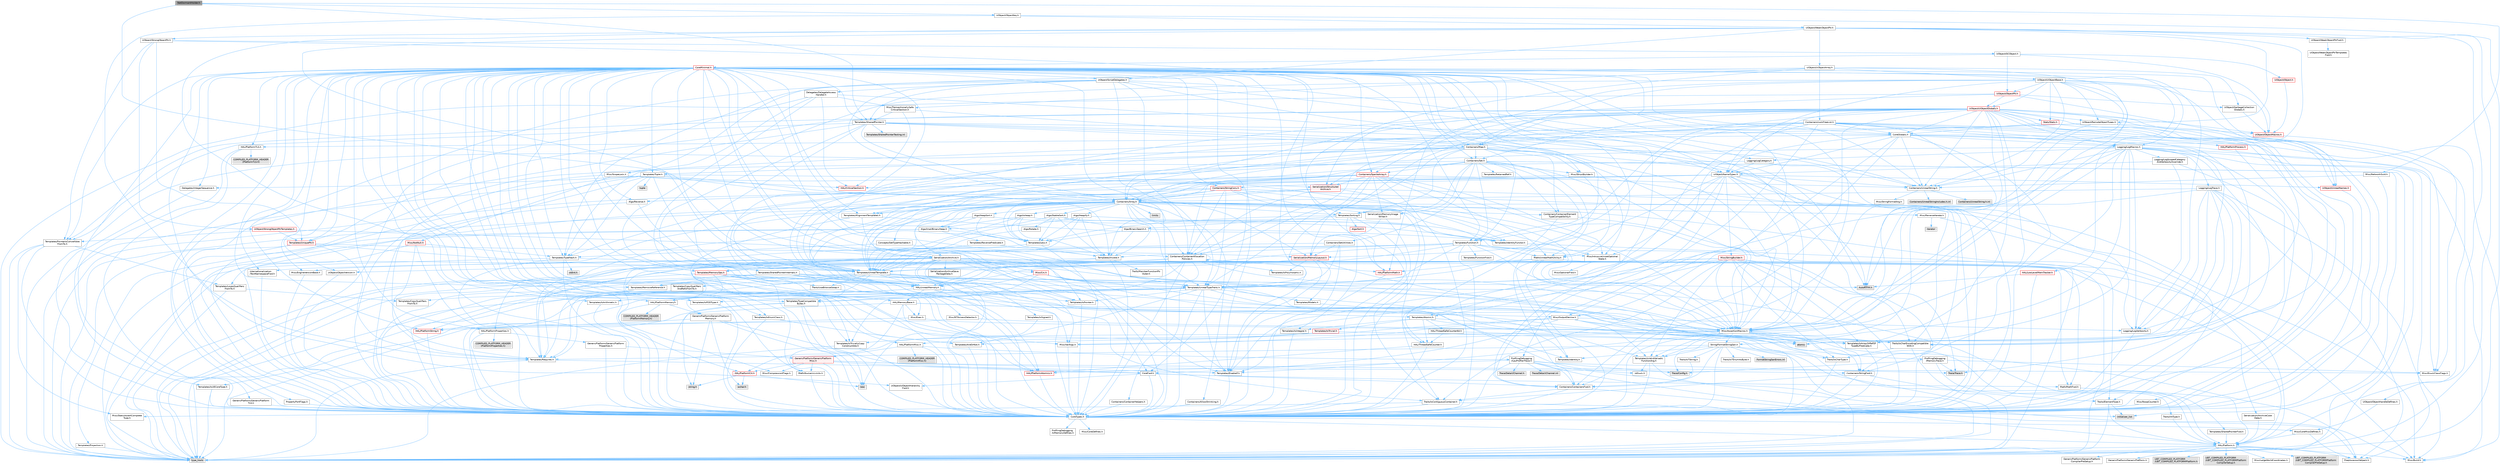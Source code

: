 digraph "NetDormantHolder.h"
{
 // INTERACTIVE_SVG=YES
 // LATEX_PDF_SIZE
  bgcolor="transparent";
  edge [fontname=Helvetica,fontsize=10,labelfontname=Helvetica,labelfontsize=10];
  node [fontname=Helvetica,fontsize=10,shape=box,height=0.2,width=0.4];
  Node1 [id="Node000001",label="NetDormantHolder.h",height=0.2,width=0.4,color="gray40", fillcolor="grey60", style="filled", fontcolor="black",tooltip=" "];
  Node1 -> Node2 [id="edge1_Node000001_Node000002",color="steelblue1",style="solid",tooltip=" "];
  Node2 [id="Node000002",label="UObject/ObjectKey.h",height=0.2,width=0.4,color="grey40", fillcolor="white", style="filled",URL="$d8/db9/ObjectKey_8h.html",tooltip=" "];
  Node2 -> Node3 [id="edge2_Node000002_Node000003",color="steelblue1",style="solid",tooltip=" "];
  Node3 [id="Node000003",label="Templates/Requires.h",height=0.2,width=0.4,color="grey40", fillcolor="white", style="filled",URL="$dc/d96/Requires_8h.html",tooltip=" "];
  Node3 -> Node4 [id="edge3_Node000003_Node000004",color="steelblue1",style="solid",tooltip=" "];
  Node4 [id="Node000004",label="Templates/EnableIf.h",height=0.2,width=0.4,color="grey40", fillcolor="white", style="filled",URL="$d7/d60/EnableIf_8h.html",tooltip=" "];
  Node4 -> Node5 [id="edge4_Node000004_Node000005",color="steelblue1",style="solid",tooltip=" "];
  Node5 [id="Node000005",label="CoreTypes.h",height=0.2,width=0.4,color="grey40", fillcolor="white", style="filled",URL="$dc/dec/CoreTypes_8h.html",tooltip=" "];
  Node5 -> Node6 [id="edge5_Node000005_Node000006",color="steelblue1",style="solid",tooltip=" "];
  Node6 [id="Node000006",label="HAL/Platform.h",height=0.2,width=0.4,color="grey40", fillcolor="white", style="filled",URL="$d9/dd0/Platform_8h.html",tooltip=" "];
  Node6 -> Node7 [id="edge6_Node000006_Node000007",color="steelblue1",style="solid",tooltip=" "];
  Node7 [id="Node000007",label="Misc/Build.h",height=0.2,width=0.4,color="grey40", fillcolor="white", style="filled",URL="$d3/dbb/Build_8h.html",tooltip=" "];
  Node6 -> Node8 [id="edge7_Node000006_Node000008",color="steelblue1",style="solid",tooltip=" "];
  Node8 [id="Node000008",label="Misc/LargeWorldCoordinates.h",height=0.2,width=0.4,color="grey40", fillcolor="white", style="filled",URL="$d2/dcb/LargeWorldCoordinates_8h.html",tooltip=" "];
  Node6 -> Node9 [id="edge8_Node000006_Node000009",color="steelblue1",style="solid",tooltip=" "];
  Node9 [id="Node000009",label="type_traits",height=0.2,width=0.4,color="grey60", fillcolor="#E0E0E0", style="filled",tooltip=" "];
  Node6 -> Node10 [id="edge9_Node000006_Node000010",color="steelblue1",style="solid",tooltip=" "];
  Node10 [id="Node000010",label="PreprocessorHelpers.h",height=0.2,width=0.4,color="grey40", fillcolor="white", style="filled",URL="$db/ddb/PreprocessorHelpers_8h.html",tooltip=" "];
  Node6 -> Node11 [id="edge10_Node000006_Node000011",color="steelblue1",style="solid",tooltip=" "];
  Node11 [id="Node000011",label="UBT_COMPILED_PLATFORM\l/UBT_COMPILED_PLATFORMPlatform\lCompilerPreSetup.h",height=0.2,width=0.4,color="grey60", fillcolor="#E0E0E0", style="filled",tooltip=" "];
  Node6 -> Node12 [id="edge11_Node000006_Node000012",color="steelblue1",style="solid",tooltip=" "];
  Node12 [id="Node000012",label="GenericPlatform/GenericPlatform\lCompilerPreSetup.h",height=0.2,width=0.4,color="grey40", fillcolor="white", style="filled",URL="$d9/dc8/GenericPlatformCompilerPreSetup_8h.html",tooltip=" "];
  Node6 -> Node13 [id="edge12_Node000006_Node000013",color="steelblue1",style="solid",tooltip=" "];
  Node13 [id="Node000013",label="GenericPlatform/GenericPlatform.h",height=0.2,width=0.4,color="grey40", fillcolor="white", style="filled",URL="$d6/d84/GenericPlatform_8h.html",tooltip=" "];
  Node6 -> Node14 [id="edge13_Node000006_Node000014",color="steelblue1",style="solid",tooltip=" "];
  Node14 [id="Node000014",label="UBT_COMPILED_PLATFORM\l/UBT_COMPILED_PLATFORMPlatform.h",height=0.2,width=0.4,color="grey60", fillcolor="#E0E0E0", style="filled",tooltip=" "];
  Node6 -> Node15 [id="edge14_Node000006_Node000015",color="steelblue1",style="solid",tooltip=" "];
  Node15 [id="Node000015",label="UBT_COMPILED_PLATFORM\l/UBT_COMPILED_PLATFORMPlatform\lCompilerSetup.h",height=0.2,width=0.4,color="grey60", fillcolor="#E0E0E0", style="filled",tooltip=" "];
  Node5 -> Node16 [id="edge15_Node000005_Node000016",color="steelblue1",style="solid",tooltip=" "];
  Node16 [id="Node000016",label="ProfilingDebugging\l/UMemoryDefines.h",height=0.2,width=0.4,color="grey40", fillcolor="white", style="filled",URL="$d2/da2/UMemoryDefines_8h.html",tooltip=" "];
  Node5 -> Node17 [id="edge16_Node000005_Node000017",color="steelblue1",style="solid",tooltip=" "];
  Node17 [id="Node000017",label="Misc/CoreMiscDefines.h",height=0.2,width=0.4,color="grey40", fillcolor="white", style="filled",URL="$da/d38/CoreMiscDefines_8h.html",tooltip=" "];
  Node17 -> Node6 [id="edge17_Node000017_Node000006",color="steelblue1",style="solid",tooltip=" "];
  Node17 -> Node10 [id="edge18_Node000017_Node000010",color="steelblue1",style="solid",tooltip=" "];
  Node5 -> Node18 [id="edge19_Node000005_Node000018",color="steelblue1",style="solid",tooltip=" "];
  Node18 [id="Node000018",label="Misc/CoreDefines.h",height=0.2,width=0.4,color="grey40", fillcolor="white", style="filled",URL="$d3/dd2/CoreDefines_8h.html",tooltip=" "];
  Node3 -> Node9 [id="edge20_Node000003_Node000009",color="steelblue1",style="solid",tooltip=" "];
  Node2 -> Node19 [id="edge21_Node000002_Node000019",color="steelblue1",style="solid",tooltip=" "];
  Node19 [id="Node000019",label="UObject/WeakObjectPtr.h",height=0.2,width=0.4,color="grey40", fillcolor="white", style="filled",URL="$d6/d96/WeakObjectPtr_8h.html",tooltip=" "];
  Node19 -> Node5 [id="edge22_Node000019_Node000005",color="steelblue1",style="solid",tooltip=" "];
  Node19 -> Node20 [id="edge23_Node000019_Node000020",color="steelblue1",style="solid",tooltip=" "];
  Node20 [id="Node000020",label="Misc/AssertionMacros.h",height=0.2,width=0.4,color="grey40", fillcolor="white", style="filled",URL="$d0/dfa/AssertionMacros_8h.html",tooltip=" "];
  Node20 -> Node5 [id="edge24_Node000020_Node000005",color="steelblue1",style="solid",tooltip=" "];
  Node20 -> Node6 [id="edge25_Node000020_Node000006",color="steelblue1",style="solid",tooltip=" "];
  Node20 -> Node21 [id="edge26_Node000020_Node000021",color="steelblue1",style="solid",tooltip=" "];
  Node21 [id="Node000021",label="HAL/PlatformMisc.h",height=0.2,width=0.4,color="grey40", fillcolor="white", style="filled",URL="$d0/df5/PlatformMisc_8h.html",tooltip=" "];
  Node21 -> Node5 [id="edge27_Node000021_Node000005",color="steelblue1",style="solid",tooltip=" "];
  Node21 -> Node22 [id="edge28_Node000021_Node000022",color="steelblue1",style="solid",tooltip=" "];
  Node22 [id="Node000022",label="GenericPlatform/GenericPlatform\lMisc.h",height=0.2,width=0.4,color="red", fillcolor="#FFF0F0", style="filled",URL="$db/d9a/GenericPlatformMisc_8h.html",tooltip=" "];
  Node22 -> Node23 [id="edge29_Node000022_Node000023",color="steelblue1",style="solid",tooltip=" "];
  Node23 [id="Node000023",label="Containers/StringFwd.h",height=0.2,width=0.4,color="grey40", fillcolor="white", style="filled",URL="$df/d37/StringFwd_8h.html",tooltip=" "];
  Node23 -> Node5 [id="edge30_Node000023_Node000005",color="steelblue1",style="solid",tooltip=" "];
  Node23 -> Node24 [id="edge31_Node000023_Node000024",color="steelblue1",style="solid",tooltip=" "];
  Node24 [id="Node000024",label="Traits/ElementType.h",height=0.2,width=0.4,color="grey40", fillcolor="white", style="filled",URL="$d5/d4f/ElementType_8h.html",tooltip=" "];
  Node24 -> Node6 [id="edge32_Node000024_Node000006",color="steelblue1",style="solid",tooltip=" "];
  Node24 -> Node25 [id="edge33_Node000024_Node000025",color="steelblue1",style="solid",tooltip=" "];
  Node25 [id="Node000025",label="initializer_list",height=0.2,width=0.4,color="grey60", fillcolor="#E0E0E0", style="filled",tooltip=" "];
  Node24 -> Node9 [id="edge34_Node000024_Node000009",color="steelblue1",style="solid",tooltip=" "];
  Node23 -> Node26 [id="edge35_Node000023_Node000026",color="steelblue1",style="solid",tooltip=" "];
  Node26 [id="Node000026",label="Traits/IsContiguousContainer.h",height=0.2,width=0.4,color="grey40", fillcolor="white", style="filled",URL="$d5/d3c/IsContiguousContainer_8h.html",tooltip=" "];
  Node26 -> Node5 [id="edge36_Node000026_Node000005",color="steelblue1",style="solid",tooltip=" "];
  Node26 -> Node27 [id="edge37_Node000026_Node000027",color="steelblue1",style="solid",tooltip=" "];
  Node27 [id="Node000027",label="Misc/StaticAssertComplete\lType.h",height=0.2,width=0.4,color="grey40", fillcolor="white", style="filled",URL="$d5/d4e/StaticAssertCompleteType_8h.html",tooltip=" "];
  Node26 -> Node25 [id="edge38_Node000026_Node000025",color="steelblue1",style="solid",tooltip=" "];
  Node22 -> Node28 [id="edge39_Node000022_Node000028",color="steelblue1",style="solid",tooltip=" "];
  Node28 [id="Node000028",label="CoreFwd.h",height=0.2,width=0.4,color="grey40", fillcolor="white", style="filled",URL="$d1/d1e/CoreFwd_8h.html",tooltip=" "];
  Node28 -> Node5 [id="edge40_Node000028_Node000005",color="steelblue1",style="solid",tooltip=" "];
  Node28 -> Node29 [id="edge41_Node000028_Node000029",color="steelblue1",style="solid",tooltip=" "];
  Node29 [id="Node000029",label="Containers/ContainersFwd.h",height=0.2,width=0.4,color="grey40", fillcolor="white", style="filled",URL="$d4/d0a/ContainersFwd_8h.html",tooltip=" "];
  Node29 -> Node6 [id="edge42_Node000029_Node000006",color="steelblue1",style="solid",tooltip=" "];
  Node29 -> Node5 [id="edge43_Node000029_Node000005",color="steelblue1",style="solid",tooltip=" "];
  Node29 -> Node26 [id="edge44_Node000029_Node000026",color="steelblue1",style="solid",tooltip=" "];
  Node28 -> Node30 [id="edge45_Node000028_Node000030",color="steelblue1",style="solid",tooltip=" "];
  Node30 [id="Node000030",label="Math/MathFwd.h",height=0.2,width=0.4,color="grey40", fillcolor="white", style="filled",URL="$d2/d10/MathFwd_8h.html",tooltip=" "];
  Node30 -> Node6 [id="edge46_Node000030_Node000006",color="steelblue1",style="solid",tooltip=" "];
  Node28 -> Node31 [id="edge47_Node000028_Node000031",color="steelblue1",style="solid",tooltip=" "];
  Node31 [id="Node000031",label="UObject/UObjectHierarchy\lFwd.h",height=0.2,width=0.4,color="grey40", fillcolor="white", style="filled",URL="$d3/d13/UObjectHierarchyFwd_8h.html",tooltip=" "];
  Node22 -> Node5 [id="edge48_Node000022_Node000005",color="steelblue1",style="solid",tooltip=" "];
  Node22 -> Node33 [id="edge49_Node000022_Node000033",color="steelblue1",style="solid",tooltip=" "];
  Node33 [id="Node000033",label="HAL/PlatformCrt.h",height=0.2,width=0.4,color="red", fillcolor="#FFF0F0", style="filled",URL="$d8/d75/PlatformCrt_8h.html",tooltip=" "];
  Node33 -> Node34 [id="edge50_Node000033_Node000034",color="steelblue1",style="solid",tooltip=" "];
  Node34 [id="Node000034",label="new",height=0.2,width=0.4,color="grey60", fillcolor="#E0E0E0", style="filled",tooltip=" "];
  Node33 -> Node35 [id="edge51_Node000033_Node000035",color="steelblue1",style="solid",tooltip=" "];
  Node35 [id="Node000035",label="wchar.h",height=0.2,width=0.4,color="grey60", fillcolor="#E0E0E0", style="filled",tooltip=" "];
  Node33 -> Node42 [id="edge52_Node000033_Node000042",color="steelblue1",style="solid",tooltip=" "];
  Node42 [id="Node000042",label="string.h",height=0.2,width=0.4,color="grey60", fillcolor="#E0E0E0", style="filled",tooltip=" "];
  Node22 -> Node43 [id="edge53_Node000022_Node000043",color="steelblue1",style="solid",tooltip=" "];
  Node43 [id="Node000043",label="Math/NumericLimits.h",height=0.2,width=0.4,color="grey40", fillcolor="white", style="filled",URL="$df/d1b/NumericLimits_8h.html",tooltip=" "];
  Node43 -> Node5 [id="edge54_Node000043_Node000005",color="steelblue1",style="solid",tooltip=" "];
  Node22 -> Node44 [id="edge55_Node000022_Node000044",color="steelblue1",style="solid",tooltip=" "];
  Node44 [id="Node000044",label="Misc/CompressionFlags.h",height=0.2,width=0.4,color="grey40", fillcolor="white", style="filled",URL="$d9/d76/CompressionFlags_8h.html",tooltip=" "];
  Node22 -> Node45 [id="edge56_Node000022_Node000045",color="steelblue1",style="solid",tooltip=" "];
  Node45 [id="Node000045",label="Misc/EnumClassFlags.h",height=0.2,width=0.4,color="grey40", fillcolor="white", style="filled",URL="$d8/de7/EnumClassFlags_8h.html",tooltip=" "];
  Node21 -> Node48 [id="edge57_Node000021_Node000048",color="steelblue1",style="solid",tooltip=" "];
  Node48 [id="Node000048",label="COMPILED_PLATFORM_HEADER\l(PlatformMisc.h)",height=0.2,width=0.4,color="grey60", fillcolor="#E0E0E0", style="filled",tooltip=" "];
  Node21 -> Node49 [id="edge58_Node000021_Node000049",color="steelblue1",style="solid",tooltip=" "];
  Node49 [id="Node000049",label="ProfilingDebugging\l/CpuProfilerTrace.h",height=0.2,width=0.4,color="grey40", fillcolor="white", style="filled",URL="$da/dcb/CpuProfilerTrace_8h.html",tooltip=" "];
  Node49 -> Node5 [id="edge59_Node000049_Node000005",color="steelblue1",style="solid",tooltip=" "];
  Node49 -> Node29 [id="edge60_Node000049_Node000029",color="steelblue1",style="solid",tooltip=" "];
  Node49 -> Node50 [id="edge61_Node000049_Node000050",color="steelblue1",style="solid",tooltip=" "];
  Node50 [id="Node000050",label="HAL/PlatformAtomics.h",height=0.2,width=0.4,color="red", fillcolor="#FFF0F0", style="filled",URL="$d3/d36/PlatformAtomics_8h.html",tooltip=" "];
  Node50 -> Node5 [id="edge62_Node000050_Node000005",color="steelblue1",style="solid",tooltip=" "];
  Node49 -> Node10 [id="edge63_Node000049_Node000010",color="steelblue1",style="solid",tooltip=" "];
  Node49 -> Node7 [id="edge64_Node000049_Node000007",color="steelblue1",style="solid",tooltip=" "];
  Node49 -> Node53 [id="edge65_Node000049_Node000053",color="steelblue1",style="solid",tooltip=" "];
  Node53 [id="Node000053",label="Trace/Config.h",height=0.2,width=0.4,color="grey60", fillcolor="#E0E0E0", style="filled",tooltip=" "];
  Node49 -> Node54 [id="edge66_Node000049_Node000054",color="steelblue1",style="solid",tooltip=" "];
  Node54 [id="Node000054",label="Trace/Detail/Channel.h",height=0.2,width=0.4,color="grey60", fillcolor="#E0E0E0", style="filled",tooltip=" "];
  Node49 -> Node55 [id="edge67_Node000049_Node000055",color="steelblue1",style="solid",tooltip=" "];
  Node55 [id="Node000055",label="Trace/Detail/Channel.inl",height=0.2,width=0.4,color="grey60", fillcolor="#E0E0E0", style="filled",tooltip=" "];
  Node49 -> Node56 [id="edge68_Node000049_Node000056",color="steelblue1",style="solid",tooltip=" "];
  Node56 [id="Node000056",label="Trace/Trace.h",height=0.2,width=0.4,color="grey60", fillcolor="#E0E0E0", style="filled",tooltip=" "];
  Node20 -> Node10 [id="edge69_Node000020_Node000010",color="steelblue1",style="solid",tooltip=" "];
  Node20 -> Node4 [id="edge70_Node000020_Node000004",color="steelblue1",style="solid",tooltip=" "];
  Node20 -> Node57 [id="edge71_Node000020_Node000057",color="steelblue1",style="solid",tooltip=" "];
  Node57 [id="Node000057",label="Templates/IsArrayOrRefOf\lTypeByPredicate.h",height=0.2,width=0.4,color="grey40", fillcolor="white", style="filled",URL="$d6/da1/IsArrayOrRefOfTypeByPredicate_8h.html",tooltip=" "];
  Node57 -> Node5 [id="edge72_Node000057_Node000005",color="steelblue1",style="solid",tooltip=" "];
  Node20 -> Node58 [id="edge73_Node000020_Node000058",color="steelblue1",style="solid",tooltip=" "];
  Node58 [id="Node000058",label="Templates/IsValidVariadic\lFunctionArg.h",height=0.2,width=0.4,color="grey40", fillcolor="white", style="filled",URL="$d0/dc8/IsValidVariadicFunctionArg_8h.html",tooltip=" "];
  Node58 -> Node5 [id="edge74_Node000058_Node000005",color="steelblue1",style="solid",tooltip=" "];
  Node58 -> Node59 [id="edge75_Node000058_Node000059",color="steelblue1",style="solid",tooltip=" "];
  Node59 [id="Node000059",label="IsEnum.h",height=0.2,width=0.4,color="grey40", fillcolor="white", style="filled",URL="$d4/de5/IsEnum_8h.html",tooltip=" "];
  Node58 -> Node9 [id="edge76_Node000058_Node000009",color="steelblue1",style="solid",tooltip=" "];
  Node20 -> Node60 [id="edge77_Node000020_Node000060",color="steelblue1",style="solid",tooltip=" "];
  Node60 [id="Node000060",label="Traits/IsCharEncodingCompatible\lWith.h",height=0.2,width=0.4,color="grey40", fillcolor="white", style="filled",URL="$df/dd1/IsCharEncodingCompatibleWith_8h.html",tooltip=" "];
  Node60 -> Node9 [id="edge78_Node000060_Node000009",color="steelblue1",style="solid",tooltip=" "];
  Node60 -> Node61 [id="edge79_Node000060_Node000061",color="steelblue1",style="solid",tooltip=" "];
  Node61 [id="Node000061",label="Traits/IsCharType.h",height=0.2,width=0.4,color="grey40", fillcolor="white", style="filled",URL="$db/d51/IsCharType_8h.html",tooltip=" "];
  Node61 -> Node5 [id="edge80_Node000061_Node000005",color="steelblue1",style="solid",tooltip=" "];
  Node20 -> Node62 [id="edge81_Node000020_Node000062",color="steelblue1",style="solid",tooltip=" "];
  Node62 [id="Node000062",label="Misc/VarArgs.h",height=0.2,width=0.4,color="grey40", fillcolor="white", style="filled",URL="$d5/d6f/VarArgs_8h.html",tooltip=" "];
  Node62 -> Node5 [id="edge82_Node000062_Node000005",color="steelblue1",style="solid",tooltip=" "];
  Node20 -> Node63 [id="edge83_Node000020_Node000063",color="steelblue1",style="solid",tooltip=" "];
  Node63 [id="Node000063",label="String/FormatStringSan.h",height=0.2,width=0.4,color="grey40", fillcolor="white", style="filled",URL="$d3/d8b/FormatStringSan_8h.html",tooltip=" "];
  Node63 -> Node9 [id="edge84_Node000063_Node000009",color="steelblue1",style="solid",tooltip=" "];
  Node63 -> Node5 [id="edge85_Node000063_Node000005",color="steelblue1",style="solid",tooltip=" "];
  Node63 -> Node3 [id="edge86_Node000063_Node000003",color="steelblue1",style="solid",tooltip=" "];
  Node63 -> Node64 [id="edge87_Node000063_Node000064",color="steelblue1",style="solid",tooltip=" "];
  Node64 [id="Node000064",label="Templates/Identity.h",height=0.2,width=0.4,color="grey40", fillcolor="white", style="filled",URL="$d0/dd5/Identity_8h.html",tooltip=" "];
  Node63 -> Node58 [id="edge88_Node000063_Node000058",color="steelblue1",style="solid",tooltip=" "];
  Node63 -> Node61 [id="edge89_Node000063_Node000061",color="steelblue1",style="solid",tooltip=" "];
  Node63 -> Node65 [id="edge90_Node000063_Node000065",color="steelblue1",style="solid",tooltip=" "];
  Node65 [id="Node000065",label="Traits/IsTEnumAsByte.h",height=0.2,width=0.4,color="grey40", fillcolor="white", style="filled",URL="$d1/de6/IsTEnumAsByte_8h.html",tooltip=" "];
  Node63 -> Node66 [id="edge91_Node000063_Node000066",color="steelblue1",style="solid",tooltip=" "];
  Node66 [id="Node000066",label="Traits/IsTString.h",height=0.2,width=0.4,color="grey40", fillcolor="white", style="filled",URL="$d0/df8/IsTString_8h.html",tooltip=" "];
  Node66 -> Node29 [id="edge92_Node000066_Node000029",color="steelblue1",style="solid",tooltip=" "];
  Node63 -> Node29 [id="edge93_Node000063_Node000029",color="steelblue1",style="solid",tooltip=" "];
  Node63 -> Node67 [id="edge94_Node000063_Node000067",color="steelblue1",style="solid",tooltip=" "];
  Node67 [id="Node000067",label="FormatStringSanErrors.inl",height=0.2,width=0.4,color="grey60", fillcolor="#E0E0E0", style="filled",tooltip=" "];
  Node20 -> Node68 [id="edge95_Node000020_Node000068",color="steelblue1",style="solid",tooltip=" "];
  Node68 [id="Node000068",label="atomic",height=0.2,width=0.4,color="grey60", fillcolor="#E0E0E0", style="filled",tooltip=" "];
  Node19 -> Node69 [id="edge96_Node000019_Node000069",color="steelblue1",style="solid",tooltip=" "];
  Node69 [id="Node000069",label="Templates/UnrealTemplate.h",height=0.2,width=0.4,color="grey40", fillcolor="white", style="filled",URL="$d4/d24/UnrealTemplate_8h.html",tooltip=" "];
  Node69 -> Node5 [id="edge97_Node000069_Node000005",color="steelblue1",style="solid",tooltip=" "];
  Node69 -> Node70 [id="edge98_Node000069_Node000070",color="steelblue1",style="solid",tooltip=" "];
  Node70 [id="Node000070",label="Templates/IsPointer.h",height=0.2,width=0.4,color="grey40", fillcolor="white", style="filled",URL="$d7/d05/IsPointer_8h.html",tooltip=" "];
  Node70 -> Node5 [id="edge99_Node000070_Node000005",color="steelblue1",style="solid",tooltip=" "];
  Node69 -> Node71 [id="edge100_Node000069_Node000071",color="steelblue1",style="solid",tooltip=" "];
  Node71 [id="Node000071",label="HAL/UnrealMemory.h",height=0.2,width=0.4,color="grey40", fillcolor="white", style="filled",URL="$d9/d96/UnrealMemory_8h.html",tooltip=" "];
  Node71 -> Node5 [id="edge101_Node000071_Node000005",color="steelblue1",style="solid",tooltip=" "];
  Node71 -> Node72 [id="edge102_Node000071_Node000072",color="steelblue1",style="solid",tooltip=" "];
  Node72 [id="Node000072",label="GenericPlatform/GenericPlatform\lMemory.h",height=0.2,width=0.4,color="grey40", fillcolor="white", style="filled",URL="$dd/d22/GenericPlatformMemory_8h.html",tooltip=" "];
  Node72 -> Node28 [id="edge103_Node000072_Node000028",color="steelblue1",style="solid",tooltip=" "];
  Node72 -> Node5 [id="edge104_Node000072_Node000005",color="steelblue1",style="solid",tooltip=" "];
  Node72 -> Node73 [id="edge105_Node000072_Node000073",color="steelblue1",style="solid",tooltip=" "];
  Node73 [id="Node000073",label="HAL/PlatformString.h",height=0.2,width=0.4,color="red", fillcolor="#FFF0F0", style="filled",URL="$db/db5/PlatformString_8h.html",tooltip=" "];
  Node73 -> Node5 [id="edge106_Node000073_Node000005",color="steelblue1",style="solid",tooltip=" "];
  Node72 -> Node42 [id="edge107_Node000072_Node000042",color="steelblue1",style="solid",tooltip=" "];
  Node72 -> Node35 [id="edge108_Node000072_Node000035",color="steelblue1",style="solid",tooltip=" "];
  Node71 -> Node75 [id="edge109_Node000071_Node000075",color="steelblue1",style="solid",tooltip=" "];
  Node75 [id="Node000075",label="HAL/MemoryBase.h",height=0.2,width=0.4,color="grey40", fillcolor="white", style="filled",URL="$d6/d9f/MemoryBase_8h.html",tooltip=" "];
  Node75 -> Node5 [id="edge110_Node000075_Node000005",color="steelblue1",style="solid",tooltip=" "];
  Node75 -> Node50 [id="edge111_Node000075_Node000050",color="steelblue1",style="solid",tooltip=" "];
  Node75 -> Node33 [id="edge112_Node000075_Node000033",color="steelblue1",style="solid",tooltip=" "];
  Node75 -> Node76 [id="edge113_Node000075_Node000076",color="steelblue1",style="solid",tooltip=" "];
  Node76 [id="Node000076",label="Misc/Exec.h",height=0.2,width=0.4,color="grey40", fillcolor="white", style="filled",URL="$de/ddb/Exec_8h.html",tooltip=" "];
  Node76 -> Node5 [id="edge114_Node000076_Node000005",color="steelblue1",style="solid",tooltip=" "];
  Node76 -> Node20 [id="edge115_Node000076_Node000020",color="steelblue1",style="solid",tooltip=" "];
  Node75 -> Node77 [id="edge116_Node000075_Node000077",color="steelblue1",style="solid",tooltip=" "];
  Node77 [id="Node000077",label="Misc/OutputDevice.h",height=0.2,width=0.4,color="grey40", fillcolor="white", style="filled",URL="$d7/d32/OutputDevice_8h.html",tooltip=" "];
  Node77 -> Node28 [id="edge117_Node000077_Node000028",color="steelblue1",style="solid",tooltip=" "];
  Node77 -> Node5 [id="edge118_Node000077_Node000005",color="steelblue1",style="solid",tooltip=" "];
  Node77 -> Node78 [id="edge119_Node000077_Node000078",color="steelblue1",style="solid",tooltip=" "];
  Node78 [id="Node000078",label="Logging/LogVerbosity.h",height=0.2,width=0.4,color="grey40", fillcolor="white", style="filled",URL="$d2/d8f/LogVerbosity_8h.html",tooltip=" "];
  Node78 -> Node5 [id="edge120_Node000078_Node000005",color="steelblue1",style="solid",tooltip=" "];
  Node77 -> Node62 [id="edge121_Node000077_Node000062",color="steelblue1",style="solid",tooltip=" "];
  Node77 -> Node57 [id="edge122_Node000077_Node000057",color="steelblue1",style="solid",tooltip=" "];
  Node77 -> Node58 [id="edge123_Node000077_Node000058",color="steelblue1",style="solid",tooltip=" "];
  Node77 -> Node60 [id="edge124_Node000077_Node000060",color="steelblue1",style="solid",tooltip=" "];
  Node75 -> Node79 [id="edge125_Node000075_Node000079",color="steelblue1",style="solid",tooltip=" "];
  Node79 [id="Node000079",label="Templates/Atomic.h",height=0.2,width=0.4,color="grey40", fillcolor="white", style="filled",URL="$d3/d91/Atomic_8h.html",tooltip=" "];
  Node79 -> Node80 [id="edge126_Node000079_Node000080",color="steelblue1",style="solid",tooltip=" "];
  Node80 [id="Node000080",label="HAL/ThreadSafeCounter.h",height=0.2,width=0.4,color="grey40", fillcolor="white", style="filled",URL="$dc/dc9/ThreadSafeCounter_8h.html",tooltip=" "];
  Node80 -> Node5 [id="edge127_Node000080_Node000005",color="steelblue1",style="solid",tooltip=" "];
  Node80 -> Node50 [id="edge128_Node000080_Node000050",color="steelblue1",style="solid",tooltip=" "];
  Node79 -> Node81 [id="edge129_Node000079_Node000081",color="steelblue1",style="solid",tooltip=" "];
  Node81 [id="Node000081",label="HAL/ThreadSafeCounter64.h",height=0.2,width=0.4,color="grey40", fillcolor="white", style="filled",URL="$d0/d12/ThreadSafeCounter64_8h.html",tooltip=" "];
  Node81 -> Node5 [id="edge130_Node000081_Node000005",color="steelblue1",style="solid",tooltip=" "];
  Node81 -> Node80 [id="edge131_Node000081_Node000080",color="steelblue1",style="solid",tooltip=" "];
  Node79 -> Node82 [id="edge132_Node000079_Node000082",color="steelblue1",style="solid",tooltip=" "];
  Node82 [id="Node000082",label="Templates/IsIntegral.h",height=0.2,width=0.4,color="grey40", fillcolor="white", style="filled",URL="$da/d64/IsIntegral_8h.html",tooltip=" "];
  Node82 -> Node5 [id="edge133_Node000082_Node000005",color="steelblue1",style="solid",tooltip=" "];
  Node79 -> Node83 [id="edge134_Node000079_Node000083",color="steelblue1",style="solid",tooltip=" "];
  Node83 [id="Node000083",label="Templates/IsTrivial.h",height=0.2,width=0.4,color="red", fillcolor="#FFF0F0", style="filled",URL="$da/d4c/IsTrivial_8h.html",tooltip=" "];
  Node83 -> Node84 [id="edge135_Node000083_Node000084",color="steelblue1",style="solid",tooltip=" "];
  Node84 [id="Node000084",label="Templates/AndOrNot.h",height=0.2,width=0.4,color="grey40", fillcolor="white", style="filled",URL="$db/d0a/AndOrNot_8h.html",tooltip=" "];
  Node84 -> Node5 [id="edge136_Node000084_Node000005",color="steelblue1",style="solid",tooltip=" "];
  Node83 -> Node85 [id="edge137_Node000083_Node000085",color="steelblue1",style="solid",tooltip=" "];
  Node85 [id="Node000085",label="Templates/IsTriviallyCopy\lConstructible.h",height=0.2,width=0.4,color="grey40", fillcolor="white", style="filled",URL="$d3/d78/IsTriviallyCopyConstructible_8h.html",tooltip=" "];
  Node85 -> Node5 [id="edge138_Node000085_Node000005",color="steelblue1",style="solid",tooltip=" "];
  Node85 -> Node9 [id="edge139_Node000085_Node000009",color="steelblue1",style="solid",tooltip=" "];
  Node83 -> Node9 [id="edge140_Node000083_Node000009",color="steelblue1",style="solid",tooltip=" "];
  Node79 -> Node87 [id="edge141_Node000079_Node000087",color="steelblue1",style="solid",tooltip=" "];
  Node87 [id="Node000087",label="Traits/IntType.h",height=0.2,width=0.4,color="grey40", fillcolor="white", style="filled",URL="$d7/deb/IntType_8h.html",tooltip=" "];
  Node87 -> Node6 [id="edge142_Node000087_Node000006",color="steelblue1",style="solid",tooltip=" "];
  Node79 -> Node68 [id="edge143_Node000079_Node000068",color="steelblue1",style="solid",tooltip=" "];
  Node71 -> Node88 [id="edge144_Node000071_Node000088",color="steelblue1",style="solid",tooltip=" "];
  Node88 [id="Node000088",label="HAL/PlatformMemory.h",height=0.2,width=0.4,color="grey40", fillcolor="white", style="filled",URL="$de/d68/PlatformMemory_8h.html",tooltip=" "];
  Node88 -> Node5 [id="edge145_Node000088_Node000005",color="steelblue1",style="solid",tooltip=" "];
  Node88 -> Node72 [id="edge146_Node000088_Node000072",color="steelblue1",style="solid",tooltip=" "];
  Node88 -> Node89 [id="edge147_Node000088_Node000089",color="steelblue1",style="solid",tooltip=" "];
  Node89 [id="Node000089",label="COMPILED_PLATFORM_HEADER\l(PlatformMemory.h)",height=0.2,width=0.4,color="grey60", fillcolor="#E0E0E0", style="filled",tooltip=" "];
  Node71 -> Node90 [id="edge148_Node000071_Node000090",color="steelblue1",style="solid",tooltip=" "];
  Node90 [id="Node000090",label="ProfilingDebugging\l/MemoryTrace.h",height=0.2,width=0.4,color="grey40", fillcolor="white", style="filled",URL="$da/dd7/MemoryTrace_8h.html",tooltip=" "];
  Node90 -> Node6 [id="edge149_Node000090_Node000006",color="steelblue1",style="solid",tooltip=" "];
  Node90 -> Node45 [id="edge150_Node000090_Node000045",color="steelblue1",style="solid",tooltip=" "];
  Node90 -> Node53 [id="edge151_Node000090_Node000053",color="steelblue1",style="solid",tooltip=" "];
  Node90 -> Node56 [id="edge152_Node000090_Node000056",color="steelblue1",style="solid",tooltip=" "];
  Node71 -> Node70 [id="edge153_Node000071_Node000070",color="steelblue1",style="solid",tooltip=" "];
  Node69 -> Node91 [id="edge154_Node000069_Node000091",color="steelblue1",style="solid",tooltip=" "];
  Node91 [id="Node000091",label="Templates/CopyQualifiers\lAndRefsFromTo.h",height=0.2,width=0.4,color="grey40", fillcolor="white", style="filled",URL="$d3/db3/CopyQualifiersAndRefsFromTo_8h.html",tooltip=" "];
  Node91 -> Node92 [id="edge155_Node000091_Node000092",color="steelblue1",style="solid",tooltip=" "];
  Node92 [id="Node000092",label="Templates/CopyQualifiers\lFromTo.h",height=0.2,width=0.4,color="grey40", fillcolor="white", style="filled",URL="$d5/db4/CopyQualifiersFromTo_8h.html",tooltip=" "];
  Node69 -> Node93 [id="edge156_Node000069_Node000093",color="steelblue1",style="solid",tooltip=" "];
  Node93 [id="Node000093",label="Templates/UnrealTypeTraits.h",height=0.2,width=0.4,color="grey40", fillcolor="white", style="filled",URL="$d2/d2d/UnrealTypeTraits_8h.html",tooltip=" "];
  Node93 -> Node5 [id="edge157_Node000093_Node000005",color="steelblue1",style="solid",tooltip=" "];
  Node93 -> Node70 [id="edge158_Node000093_Node000070",color="steelblue1",style="solid",tooltip=" "];
  Node93 -> Node20 [id="edge159_Node000093_Node000020",color="steelblue1",style="solid",tooltip=" "];
  Node93 -> Node84 [id="edge160_Node000093_Node000084",color="steelblue1",style="solid",tooltip=" "];
  Node93 -> Node4 [id="edge161_Node000093_Node000004",color="steelblue1",style="solid",tooltip=" "];
  Node93 -> Node94 [id="edge162_Node000093_Node000094",color="steelblue1",style="solid",tooltip=" "];
  Node94 [id="Node000094",label="Templates/IsArithmetic.h",height=0.2,width=0.4,color="grey40", fillcolor="white", style="filled",URL="$d2/d5d/IsArithmetic_8h.html",tooltip=" "];
  Node94 -> Node5 [id="edge163_Node000094_Node000005",color="steelblue1",style="solid",tooltip=" "];
  Node93 -> Node59 [id="edge164_Node000093_Node000059",color="steelblue1",style="solid",tooltip=" "];
  Node93 -> Node95 [id="edge165_Node000093_Node000095",color="steelblue1",style="solid",tooltip=" "];
  Node95 [id="Node000095",label="Templates/Models.h",height=0.2,width=0.4,color="grey40", fillcolor="white", style="filled",URL="$d3/d0c/Models_8h.html",tooltip=" "];
  Node95 -> Node64 [id="edge166_Node000095_Node000064",color="steelblue1",style="solid",tooltip=" "];
  Node93 -> Node96 [id="edge167_Node000093_Node000096",color="steelblue1",style="solid",tooltip=" "];
  Node96 [id="Node000096",label="Templates/IsPODType.h",height=0.2,width=0.4,color="grey40", fillcolor="white", style="filled",URL="$d7/db1/IsPODType_8h.html",tooltip=" "];
  Node96 -> Node5 [id="edge168_Node000096_Node000005",color="steelblue1",style="solid",tooltip=" "];
  Node93 -> Node97 [id="edge169_Node000093_Node000097",color="steelblue1",style="solid",tooltip=" "];
  Node97 [id="Node000097",label="Templates/IsUECoreType.h",height=0.2,width=0.4,color="grey40", fillcolor="white", style="filled",URL="$d1/db8/IsUECoreType_8h.html",tooltip=" "];
  Node97 -> Node5 [id="edge170_Node000097_Node000005",color="steelblue1",style="solid",tooltip=" "];
  Node97 -> Node9 [id="edge171_Node000097_Node000009",color="steelblue1",style="solid",tooltip=" "];
  Node93 -> Node85 [id="edge172_Node000093_Node000085",color="steelblue1",style="solid",tooltip=" "];
  Node69 -> Node98 [id="edge173_Node000069_Node000098",color="steelblue1",style="solid",tooltip=" "];
  Node98 [id="Node000098",label="Templates/RemoveReference.h",height=0.2,width=0.4,color="grey40", fillcolor="white", style="filled",URL="$da/dbe/RemoveReference_8h.html",tooltip=" "];
  Node98 -> Node5 [id="edge174_Node000098_Node000005",color="steelblue1",style="solid",tooltip=" "];
  Node69 -> Node3 [id="edge175_Node000069_Node000003",color="steelblue1",style="solid",tooltip=" "];
  Node69 -> Node99 [id="edge176_Node000069_Node000099",color="steelblue1",style="solid",tooltip=" "];
  Node99 [id="Node000099",label="Templates/TypeCompatible\lBytes.h",height=0.2,width=0.4,color="grey40", fillcolor="white", style="filled",URL="$df/d0a/TypeCompatibleBytes_8h.html",tooltip=" "];
  Node99 -> Node5 [id="edge177_Node000099_Node000005",color="steelblue1",style="solid",tooltip=" "];
  Node99 -> Node42 [id="edge178_Node000099_Node000042",color="steelblue1",style="solid",tooltip=" "];
  Node99 -> Node34 [id="edge179_Node000099_Node000034",color="steelblue1",style="solid",tooltip=" "];
  Node99 -> Node9 [id="edge180_Node000099_Node000009",color="steelblue1",style="solid",tooltip=" "];
  Node69 -> Node64 [id="edge181_Node000069_Node000064",color="steelblue1",style="solid",tooltip=" "];
  Node69 -> Node26 [id="edge182_Node000069_Node000026",color="steelblue1",style="solid",tooltip=" "];
  Node69 -> Node100 [id="edge183_Node000069_Node000100",color="steelblue1",style="solid",tooltip=" "];
  Node100 [id="Node000100",label="Traits/UseBitwiseSwap.h",height=0.2,width=0.4,color="grey40", fillcolor="white", style="filled",URL="$db/df3/UseBitwiseSwap_8h.html",tooltip=" "];
  Node100 -> Node5 [id="edge184_Node000100_Node000005",color="steelblue1",style="solid",tooltip=" "];
  Node100 -> Node9 [id="edge185_Node000100_Node000009",color="steelblue1",style="solid",tooltip=" "];
  Node69 -> Node9 [id="edge186_Node000069_Node000009",color="steelblue1",style="solid",tooltip=" "];
  Node19 -> Node101 [id="edge187_Node000019_Node000101",color="steelblue1",style="solid",tooltip=" "];
  Node101 [id="Node000101",label="UObject/ScriptDelegates.h",height=0.2,width=0.4,color="grey40", fillcolor="white", style="filled",URL="$de/d81/ScriptDelegates_8h.html",tooltip=" "];
  Node101 -> Node102 [id="edge188_Node000101_Node000102",color="steelblue1",style="solid",tooltip=" "];
  Node102 [id="Node000102",label="Containers/Array.h",height=0.2,width=0.4,color="grey40", fillcolor="white", style="filled",URL="$df/dd0/Array_8h.html",tooltip=" "];
  Node102 -> Node5 [id="edge189_Node000102_Node000005",color="steelblue1",style="solid",tooltip=" "];
  Node102 -> Node20 [id="edge190_Node000102_Node000020",color="steelblue1",style="solid",tooltip=" "];
  Node102 -> Node103 [id="edge191_Node000102_Node000103",color="steelblue1",style="solid",tooltip=" "];
  Node103 [id="Node000103",label="Misc/IntrusiveUnsetOptional\lState.h",height=0.2,width=0.4,color="grey40", fillcolor="white", style="filled",URL="$d2/d0a/IntrusiveUnsetOptionalState_8h.html",tooltip=" "];
  Node103 -> Node104 [id="edge192_Node000103_Node000104",color="steelblue1",style="solid",tooltip=" "];
  Node104 [id="Node000104",label="Misc/OptionalFwd.h",height=0.2,width=0.4,color="grey40", fillcolor="white", style="filled",URL="$dc/d50/OptionalFwd_8h.html",tooltip=" "];
  Node102 -> Node105 [id="edge193_Node000102_Node000105",color="steelblue1",style="solid",tooltip=" "];
  Node105 [id="Node000105",label="Misc/ReverseIterate.h",height=0.2,width=0.4,color="grey40", fillcolor="white", style="filled",URL="$db/de3/ReverseIterate_8h.html",tooltip=" "];
  Node105 -> Node6 [id="edge194_Node000105_Node000006",color="steelblue1",style="solid",tooltip=" "];
  Node105 -> Node106 [id="edge195_Node000105_Node000106",color="steelblue1",style="solid",tooltip=" "];
  Node106 [id="Node000106",label="iterator",height=0.2,width=0.4,color="grey60", fillcolor="#E0E0E0", style="filled",tooltip=" "];
  Node102 -> Node71 [id="edge196_Node000102_Node000071",color="steelblue1",style="solid",tooltip=" "];
  Node102 -> Node93 [id="edge197_Node000102_Node000093",color="steelblue1",style="solid",tooltip=" "];
  Node102 -> Node69 [id="edge198_Node000102_Node000069",color="steelblue1",style="solid",tooltip=" "];
  Node102 -> Node107 [id="edge199_Node000102_Node000107",color="steelblue1",style="solid",tooltip=" "];
  Node107 [id="Node000107",label="Containers/AllowShrinking.h",height=0.2,width=0.4,color="grey40", fillcolor="white", style="filled",URL="$d7/d1a/AllowShrinking_8h.html",tooltip=" "];
  Node107 -> Node5 [id="edge200_Node000107_Node000005",color="steelblue1",style="solid",tooltip=" "];
  Node102 -> Node108 [id="edge201_Node000102_Node000108",color="steelblue1",style="solid",tooltip=" "];
  Node108 [id="Node000108",label="Containers/ContainerAllocation\lPolicies.h",height=0.2,width=0.4,color="grey40", fillcolor="white", style="filled",URL="$d7/dff/ContainerAllocationPolicies_8h.html",tooltip=" "];
  Node108 -> Node5 [id="edge202_Node000108_Node000005",color="steelblue1",style="solid",tooltip=" "];
  Node108 -> Node109 [id="edge203_Node000108_Node000109",color="steelblue1",style="solid",tooltip=" "];
  Node109 [id="Node000109",label="Containers/ContainerHelpers.h",height=0.2,width=0.4,color="grey40", fillcolor="white", style="filled",URL="$d7/d33/ContainerHelpers_8h.html",tooltip=" "];
  Node109 -> Node5 [id="edge204_Node000109_Node000005",color="steelblue1",style="solid",tooltip=" "];
  Node108 -> Node108 [id="edge205_Node000108_Node000108",color="steelblue1",style="solid",tooltip=" "];
  Node108 -> Node110 [id="edge206_Node000108_Node000110",color="steelblue1",style="solid",tooltip=" "];
  Node110 [id="Node000110",label="HAL/PlatformMath.h",height=0.2,width=0.4,color="red", fillcolor="#FFF0F0", style="filled",URL="$dc/d53/PlatformMath_8h.html",tooltip=" "];
  Node110 -> Node5 [id="edge207_Node000110_Node000005",color="steelblue1",style="solid",tooltip=" "];
  Node108 -> Node71 [id="edge208_Node000108_Node000071",color="steelblue1",style="solid",tooltip=" "];
  Node108 -> Node43 [id="edge209_Node000108_Node000043",color="steelblue1",style="solid",tooltip=" "];
  Node108 -> Node20 [id="edge210_Node000108_Node000020",color="steelblue1",style="solid",tooltip=" "];
  Node108 -> Node118 [id="edge211_Node000108_Node000118",color="steelblue1",style="solid",tooltip=" "];
  Node118 [id="Node000118",label="Templates/IsPolymorphic.h",height=0.2,width=0.4,color="grey40", fillcolor="white", style="filled",URL="$dc/d20/IsPolymorphic_8h.html",tooltip=" "];
  Node108 -> Node119 [id="edge212_Node000108_Node000119",color="steelblue1",style="solid",tooltip=" "];
  Node119 [id="Node000119",label="Templates/MemoryOps.h",height=0.2,width=0.4,color="red", fillcolor="#FFF0F0", style="filled",URL="$db/dea/MemoryOps_8h.html",tooltip=" "];
  Node119 -> Node5 [id="edge213_Node000119_Node000005",color="steelblue1",style="solid",tooltip=" "];
  Node119 -> Node71 [id="edge214_Node000119_Node000071",color="steelblue1",style="solid",tooltip=" "];
  Node119 -> Node85 [id="edge215_Node000119_Node000085",color="steelblue1",style="solid",tooltip=" "];
  Node119 -> Node3 [id="edge216_Node000119_Node000003",color="steelblue1",style="solid",tooltip=" "];
  Node119 -> Node93 [id="edge217_Node000119_Node000093",color="steelblue1",style="solid",tooltip=" "];
  Node119 -> Node100 [id="edge218_Node000119_Node000100",color="steelblue1",style="solid",tooltip=" "];
  Node119 -> Node34 [id="edge219_Node000119_Node000034",color="steelblue1",style="solid",tooltip=" "];
  Node119 -> Node9 [id="edge220_Node000119_Node000009",color="steelblue1",style="solid",tooltip=" "];
  Node108 -> Node99 [id="edge221_Node000108_Node000099",color="steelblue1",style="solid",tooltip=" "];
  Node108 -> Node9 [id="edge222_Node000108_Node000009",color="steelblue1",style="solid",tooltip=" "];
  Node102 -> Node120 [id="edge223_Node000102_Node000120",color="steelblue1",style="solid",tooltip=" "];
  Node120 [id="Node000120",label="Containers/ContainerElement\lTypeCompatibility.h",height=0.2,width=0.4,color="grey40", fillcolor="white", style="filled",URL="$df/ddf/ContainerElementTypeCompatibility_8h.html",tooltip=" "];
  Node120 -> Node5 [id="edge224_Node000120_Node000005",color="steelblue1",style="solid",tooltip=" "];
  Node120 -> Node93 [id="edge225_Node000120_Node000093",color="steelblue1",style="solid",tooltip=" "];
  Node102 -> Node121 [id="edge226_Node000102_Node000121",color="steelblue1",style="solid",tooltip=" "];
  Node121 [id="Node000121",label="Serialization/Archive.h",height=0.2,width=0.4,color="grey40", fillcolor="white", style="filled",URL="$d7/d3b/Archive_8h.html",tooltip=" "];
  Node121 -> Node28 [id="edge227_Node000121_Node000028",color="steelblue1",style="solid",tooltip=" "];
  Node121 -> Node5 [id="edge228_Node000121_Node000005",color="steelblue1",style="solid",tooltip=" "];
  Node121 -> Node122 [id="edge229_Node000121_Node000122",color="steelblue1",style="solid",tooltip=" "];
  Node122 [id="Node000122",label="HAL/PlatformProperties.h",height=0.2,width=0.4,color="grey40", fillcolor="white", style="filled",URL="$d9/db0/PlatformProperties_8h.html",tooltip=" "];
  Node122 -> Node5 [id="edge230_Node000122_Node000005",color="steelblue1",style="solid",tooltip=" "];
  Node122 -> Node123 [id="edge231_Node000122_Node000123",color="steelblue1",style="solid",tooltip=" "];
  Node123 [id="Node000123",label="GenericPlatform/GenericPlatform\lProperties.h",height=0.2,width=0.4,color="grey40", fillcolor="white", style="filled",URL="$d2/dcd/GenericPlatformProperties_8h.html",tooltip=" "];
  Node123 -> Node5 [id="edge232_Node000123_Node000005",color="steelblue1",style="solid",tooltip=" "];
  Node123 -> Node22 [id="edge233_Node000123_Node000022",color="steelblue1",style="solid",tooltip=" "];
  Node122 -> Node124 [id="edge234_Node000122_Node000124",color="steelblue1",style="solid",tooltip=" "];
  Node124 [id="Node000124",label="COMPILED_PLATFORM_HEADER\l(PlatformProperties.h)",height=0.2,width=0.4,color="grey60", fillcolor="#E0E0E0", style="filled",tooltip=" "];
  Node121 -> Node125 [id="edge235_Node000121_Node000125",color="steelblue1",style="solid",tooltip=" "];
  Node125 [id="Node000125",label="Internationalization\l/TextNamespaceFwd.h",height=0.2,width=0.4,color="grey40", fillcolor="white", style="filled",URL="$d8/d97/TextNamespaceFwd_8h.html",tooltip=" "];
  Node125 -> Node5 [id="edge236_Node000125_Node000005",color="steelblue1",style="solid",tooltip=" "];
  Node121 -> Node30 [id="edge237_Node000121_Node000030",color="steelblue1",style="solid",tooltip=" "];
  Node121 -> Node20 [id="edge238_Node000121_Node000020",color="steelblue1",style="solid",tooltip=" "];
  Node121 -> Node7 [id="edge239_Node000121_Node000007",color="steelblue1",style="solid",tooltip=" "];
  Node121 -> Node44 [id="edge240_Node000121_Node000044",color="steelblue1",style="solid",tooltip=" "];
  Node121 -> Node126 [id="edge241_Node000121_Node000126",color="steelblue1",style="solid",tooltip=" "];
  Node126 [id="Node000126",label="Misc/EngineVersionBase.h",height=0.2,width=0.4,color="grey40", fillcolor="white", style="filled",URL="$d5/d2b/EngineVersionBase_8h.html",tooltip=" "];
  Node126 -> Node5 [id="edge242_Node000126_Node000005",color="steelblue1",style="solid",tooltip=" "];
  Node121 -> Node62 [id="edge243_Node000121_Node000062",color="steelblue1",style="solid",tooltip=" "];
  Node121 -> Node127 [id="edge244_Node000121_Node000127",color="steelblue1",style="solid",tooltip=" "];
  Node127 [id="Node000127",label="Serialization/ArchiveCook\lData.h",height=0.2,width=0.4,color="grey40", fillcolor="white", style="filled",URL="$dc/db6/ArchiveCookData_8h.html",tooltip=" "];
  Node127 -> Node6 [id="edge245_Node000127_Node000006",color="steelblue1",style="solid",tooltip=" "];
  Node121 -> Node128 [id="edge246_Node000121_Node000128",color="steelblue1",style="solid",tooltip=" "];
  Node128 [id="Node000128",label="Serialization/ArchiveSave\lPackageData.h",height=0.2,width=0.4,color="grey40", fillcolor="white", style="filled",URL="$d1/d37/ArchiveSavePackageData_8h.html",tooltip=" "];
  Node121 -> Node4 [id="edge247_Node000121_Node000004",color="steelblue1",style="solid",tooltip=" "];
  Node121 -> Node57 [id="edge248_Node000121_Node000057",color="steelblue1",style="solid",tooltip=" "];
  Node121 -> Node129 [id="edge249_Node000121_Node000129",color="steelblue1",style="solid",tooltip=" "];
  Node129 [id="Node000129",label="Templates/IsEnumClass.h",height=0.2,width=0.4,color="grey40", fillcolor="white", style="filled",URL="$d7/d15/IsEnumClass_8h.html",tooltip=" "];
  Node129 -> Node5 [id="edge250_Node000129_Node000005",color="steelblue1",style="solid",tooltip=" "];
  Node129 -> Node84 [id="edge251_Node000129_Node000084",color="steelblue1",style="solid",tooltip=" "];
  Node121 -> Node115 [id="edge252_Node000121_Node000115",color="steelblue1",style="solid",tooltip=" "];
  Node115 [id="Node000115",label="Templates/IsSigned.h",height=0.2,width=0.4,color="grey40", fillcolor="white", style="filled",URL="$d8/dd8/IsSigned_8h.html",tooltip=" "];
  Node115 -> Node5 [id="edge253_Node000115_Node000005",color="steelblue1",style="solid",tooltip=" "];
  Node121 -> Node58 [id="edge254_Node000121_Node000058",color="steelblue1",style="solid",tooltip=" "];
  Node121 -> Node69 [id="edge255_Node000121_Node000069",color="steelblue1",style="solid",tooltip=" "];
  Node121 -> Node60 [id="edge256_Node000121_Node000060",color="steelblue1",style="solid",tooltip=" "];
  Node121 -> Node130 [id="edge257_Node000121_Node000130",color="steelblue1",style="solid",tooltip=" "];
  Node130 [id="Node000130",label="UObject/ObjectVersion.h",height=0.2,width=0.4,color="grey40", fillcolor="white", style="filled",URL="$da/d63/ObjectVersion_8h.html",tooltip=" "];
  Node130 -> Node5 [id="edge258_Node000130_Node000005",color="steelblue1",style="solid",tooltip=" "];
  Node102 -> Node131 [id="edge259_Node000102_Node000131",color="steelblue1",style="solid",tooltip=" "];
  Node131 [id="Node000131",label="Serialization/MemoryImage\lWriter.h",height=0.2,width=0.4,color="grey40", fillcolor="white", style="filled",URL="$d0/d08/MemoryImageWriter_8h.html",tooltip=" "];
  Node131 -> Node5 [id="edge260_Node000131_Node000005",color="steelblue1",style="solid",tooltip=" "];
  Node131 -> Node132 [id="edge261_Node000131_Node000132",color="steelblue1",style="solid",tooltip=" "];
  Node132 [id="Node000132",label="Serialization/MemoryLayout.h",height=0.2,width=0.4,color="red", fillcolor="#FFF0F0", style="filled",URL="$d7/d66/MemoryLayout_8h.html",tooltip=" "];
  Node132 -> Node23 [id="edge262_Node000132_Node000023",color="steelblue1",style="solid",tooltip=" "];
  Node132 -> Node71 [id="edge263_Node000132_Node000071",color="steelblue1",style="solid",tooltip=" "];
  Node132 -> Node4 [id="edge264_Node000132_Node000004",color="steelblue1",style="solid",tooltip=" "];
  Node132 -> Node118 [id="edge265_Node000132_Node000118",color="steelblue1",style="solid",tooltip=" "];
  Node132 -> Node95 [id="edge266_Node000132_Node000095",color="steelblue1",style="solid",tooltip=" "];
  Node132 -> Node69 [id="edge267_Node000132_Node000069",color="steelblue1",style="solid",tooltip=" "];
  Node102 -> Node145 [id="edge268_Node000102_Node000145",color="steelblue1",style="solid",tooltip=" "];
  Node145 [id="Node000145",label="Algo/Heapify.h",height=0.2,width=0.4,color="grey40", fillcolor="white", style="filled",URL="$d0/d2a/Heapify_8h.html",tooltip=" "];
  Node145 -> Node146 [id="edge269_Node000145_Node000146",color="steelblue1",style="solid",tooltip=" "];
  Node146 [id="Node000146",label="Algo/Impl/BinaryHeap.h",height=0.2,width=0.4,color="grey40", fillcolor="white", style="filled",URL="$d7/da3/Algo_2Impl_2BinaryHeap_8h.html",tooltip=" "];
  Node146 -> Node147 [id="edge270_Node000146_Node000147",color="steelblue1",style="solid",tooltip=" "];
  Node147 [id="Node000147",label="Templates/Invoke.h",height=0.2,width=0.4,color="grey40", fillcolor="white", style="filled",URL="$d7/deb/Invoke_8h.html",tooltip=" "];
  Node147 -> Node5 [id="edge271_Node000147_Node000005",color="steelblue1",style="solid",tooltip=" "];
  Node147 -> Node148 [id="edge272_Node000147_Node000148",color="steelblue1",style="solid",tooltip=" "];
  Node148 [id="Node000148",label="Traits/MemberFunctionPtr\lOuter.h",height=0.2,width=0.4,color="grey40", fillcolor="white", style="filled",URL="$db/da7/MemberFunctionPtrOuter_8h.html",tooltip=" "];
  Node147 -> Node69 [id="edge273_Node000147_Node000069",color="steelblue1",style="solid",tooltip=" "];
  Node147 -> Node9 [id="edge274_Node000147_Node000009",color="steelblue1",style="solid",tooltip=" "];
  Node146 -> Node149 [id="edge275_Node000146_Node000149",color="steelblue1",style="solid",tooltip=" "];
  Node149 [id="Node000149",label="Templates/Projection.h",height=0.2,width=0.4,color="grey40", fillcolor="white", style="filled",URL="$d7/df0/Projection_8h.html",tooltip=" "];
  Node149 -> Node9 [id="edge276_Node000149_Node000009",color="steelblue1",style="solid",tooltip=" "];
  Node146 -> Node150 [id="edge277_Node000146_Node000150",color="steelblue1",style="solid",tooltip=" "];
  Node150 [id="Node000150",label="Templates/ReversePredicate.h",height=0.2,width=0.4,color="grey40", fillcolor="white", style="filled",URL="$d8/d28/ReversePredicate_8h.html",tooltip=" "];
  Node150 -> Node147 [id="edge278_Node000150_Node000147",color="steelblue1",style="solid",tooltip=" "];
  Node150 -> Node69 [id="edge279_Node000150_Node000069",color="steelblue1",style="solid",tooltip=" "];
  Node146 -> Node9 [id="edge280_Node000146_Node000009",color="steelblue1",style="solid",tooltip=" "];
  Node145 -> Node151 [id="edge281_Node000145_Node000151",color="steelblue1",style="solid",tooltip=" "];
  Node151 [id="Node000151",label="Templates/IdentityFunctor.h",height=0.2,width=0.4,color="grey40", fillcolor="white", style="filled",URL="$d7/d2e/IdentityFunctor_8h.html",tooltip=" "];
  Node151 -> Node6 [id="edge282_Node000151_Node000006",color="steelblue1",style="solid",tooltip=" "];
  Node145 -> Node147 [id="edge283_Node000145_Node000147",color="steelblue1",style="solid",tooltip=" "];
  Node145 -> Node152 [id="edge284_Node000145_Node000152",color="steelblue1",style="solid",tooltip=" "];
  Node152 [id="Node000152",label="Templates/Less.h",height=0.2,width=0.4,color="grey40", fillcolor="white", style="filled",URL="$de/dc8/Less_8h.html",tooltip=" "];
  Node152 -> Node5 [id="edge285_Node000152_Node000005",color="steelblue1",style="solid",tooltip=" "];
  Node152 -> Node69 [id="edge286_Node000152_Node000069",color="steelblue1",style="solid",tooltip=" "];
  Node145 -> Node69 [id="edge287_Node000145_Node000069",color="steelblue1",style="solid",tooltip=" "];
  Node102 -> Node153 [id="edge288_Node000102_Node000153",color="steelblue1",style="solid",tooltip=" "];
  Node153 [id="Node000153",label="Algo/HeapSort.h",height=0.2,width=0.4,color="grey40", fillcolor="white", style="filled",URL="$d3/d92/HeapSort_8h.html",tooltip=" "];
  Node153 -> Node146 [id="edge289_Node000153_Node000146",color="steelblue1",style="solid",tooltip=" "];
  Node153 -> Node151 [id="edge290_Node000153_Node000151",color="steelblue1",style="solid",tooltip=" "];
  Node153 -> Node152 [id="edge291_Node000153_Node000152",color="steelblue1",style="solid",tooltip=" "];
  Node153 -> Node69 [id="edge292_Node000153_Node000069",color="steelblue1",style="solid",tooltip=" "];
  Node102 -> Node154 [id="edge293_Node000102_Node000154",color="steelblue1",style="solid",tooltip=" "];
  Node154 [id="Node000154",label="Algo/IsHeap.h",height=0.2,width=0.4,color="grey40", fillcolor="white", style="filled",URL="$de/d32/IsHeap_8h.html",tooltip=" "];
  Node154 -> Node146 [id="edge294_Node000154_Node000146",color="steelblue1",style="solid",tooltip=" "];
  Node154 -> Node151 [id="edge295_Node000154_Node000151",color="steelblue1",style="solid",tooltip=" "];
  Node154 -> Node147 [id="edge296_Node000154_Node000147",color="steelblue1",style="solid",tooltip=" "];
  Node154 -> Node152 [id="edge297_Node000154_Node000152",color="steelblue1",style="solid",tooltip=" "];
  Node154 -> Node69 [id="edge298_Node000154_Node000069",color="steelblue1",style="solid",tooltip=" "];
  Node102 -> Node146 [id="edge299_Node000102_Node000146",color="steelblue1",style="solid",tooltip=" "];
  Node102 -> Node155 [id="edge300_Node000102_Node000155",color="steelblue1",style="solid",tooltip=" "];
  Node155 [id="Node000155",label="Algo/StableSort.h",height=0.2,width=0.4,color="grey40", fillcolor="white", style="filled",URL="$d7/d3c/StableSort_8h.html",tooltip=" "];
  Node155 -> Node156 [id="edge301_Node000155_Node000156",color="steelblue1",style="solid",tooltip=" "];
  Node156 [id="Node000156",label="Algo/BinarySearch.h",height=0.2,width=0.4,color="grey40", fillcolor="white", style="filled",URL="$db/db4/BinarySearch_8h.html",tooltip=" "];
  Node156 -> Node151 [id="edge302_Node000156_Node000151",color="steelblue1",style="solid",tooltip=" "];
  Node156 -> Node147 [id="edge303_Node000156_Node000147",color="steelblue1",style="solid",tooltip=" "];
  Node156 -> Node152 [id="edge304_Node000156_Node000152",color="steelblue1",style="solid",tooltip=" "];
  Node155 -> Node157 [id="edge305_Node000155_Node000157",color="steelblue1",style="solid",tooltip=" "];
  Node157 [id="Node000157",label="Algo/Rotate.h",height=0.2,width=0.4,color="grey40", fillcolor="white", style="filled",URL="$dd/da7/Rotate_8h.html",tooltip=" "];
  Node157 -> Node69 [id="edge306_Node000157_Node000069",color="steelblue1",style="solid",tooltip=" "];
  Node155 -> Node151 [id="edge307_Node000155_Node000151",color="steelblue1",style="solid",tooltip=" "];
  Node155 -> Node147 [id="edge308_Node000155_Node000147",color="steelblue1",style="solid",tooltip=" "];
  Node155 -> Node152 [id="edge309_Node000155_Node000152",color="steelblue1",style="solid",tooltip=" "];
  Node155 -> Node69 [id="edge310_Node000155_Node000069",color="steelblue1",style="solid",tooltip=" "];
  Node102 -> Node158 [id="edge311_Node000102_Node000158",color="steelblue1",style="solid",tooltip=" "];
  Node158 [id="Node000158",label="Concepts/GetTypeHashable.h",height=0.2,width=0.4,color="grey40", fillcolor="white", style="filled",URL="$d3/da2/GetTypeHashable_8h.html",tooltip=" "];
  Node158 -> Node5 [id="edge312_Node000158_Node000005",color="steelblue1",style="solid",tooltip=" "];
  Node158 -> Node136 [id="edge313_Node000158_Node000136",color="steelblue1",style="solid",tooltip=" "];
  Node136 [id="Node000136",label="Templates/TypeHash.h",height=0.2,width=0.4,color="grey40", fillcolor="white", style="filled",URL="$d1/d62/TypeHash_8h.html",tooltip=" "];
  Node136 -> Node5 [id="edge314_Node000136_Node000005",color="steelblue1",style="solid",tooltip=" "];
  Node136 -> Node3 [id="edge315_Node000136_Node000003",color="steelblue1",style="solid",tooltip=" "];
  Node136 -> Node137 [id="edge316_Node000136_Node000137",color="steelblue1",style="solid",tooltip=" "];
  Node137 [id="Node000137",label="Misc/Crc.h",height=0.2,width=0.4,color="red", fillcolor="#FFF0F0", style="filled",URL="$d4/dd2/Crc_8h.html",tooltip=" "];
  Node137 -> Node5 [id="edge317_Node000137_Node000005",color="steelblue1",style="solid",tooltip=" "];
  Node137 -> Node73 [id="edge318_Node000137_Node000073",color="steelblue1",style="solid",tooltip=" "];
  Node137 -> Node20 [id="edge319_Node000137_Node000020",color="steelblue1",style="solid",tooltip=" "];
  Node137 -> Node93 [id="edge320_Node000137_Node000093",color="steelblue1",style="solid",tooltip=" "];
  Node137 -> Node61 [id="edge321_Node000137_Node000061",color="steelblue1",style="solid",tooltip=" "];
  Node136 -> Node142 [id="edge322_Node000136_Node000142",color="steelblue1",style="solid",tooltip=" "];
  Node142 [id="Node000142",label="stdint.h",height=0.2,width=0.4,color="grey60", fillcolor="#E0E0E0", style="filled",tooltip=" "];
  Node136 -> Node9 [id="edge323_Node000136_Node000009",color="steelblue1",style="solid",tooltip=" "];
  Node102 -> Node151 [id="edge324_Node000102_Node000151",color="steelblue1",style="solid",tooltip=" "];
  Node102 -> Node147 [id="edge325_Node000102_Node000147",color="steelblue1",style="solid",tooltip=" "];
  Node102 -> Node152 [id="edge326_Node000102_Node000152",color="steelblue1",style="solid",tooltip=" "];
  Node102 -> Node159 [id="edge327_Node000102_Node000159",color="steelblue1",style="solid",tooltip=" "];
  Node159 [id="Node000159",label="Templates/LosesQualifiers\lFromTo.h",height=0.2,width=0.4,color="grey40", fillcolor="white", style="filled",URL="$d2/db3/LosesQualifiersFromTo_8h.html",tooltip=" "];
  Node159 -> Node92 [id="edge328_Node000159_Node000092",color="steelblue1",style="solid",tooltip=" "];
  Node159 -> Node9 [id="edge329_Node000159_Node000009",color="steelblue1",style="solid",tooltip=" "];
  Node102 -> Node3 [id="edge330_Node000102_Node000003",color="steelblue1",style="solid",tooltip=" "];
  Node102 -> Node160 [id="edge331_Node000102_Node000160",color="steelblue1",style="solid",tooltip=" "];
  Node160 [id="Node000160",label="Templates/Sorting.h",height=0.2,width=0.4,color="grey40", fillcolor="white", style="filled",URL="$d3/d9e/Sorting_8h.html",tooltip=" "];
  Node160 -> Node5 [id="edge332_Node000160_Node000005",color="steelblue1",style="solid",tooltip=" "];
  Node160 -> Node156 [id="edge333_Node000160_Node000156",color="steelblue1",style="solid",tooltip=" "];
  Node160 -> Node161 [id="edge334_Node000160_Node000161",color="steelblue1",style="solid",tooltip=" "];
  Node161 [id="Node000161",label="Algo/Sort.h",height=0.2,width=0.4,color="red", fillcolor="#FFF0F0", style="filled",URL="$d1/d87/Sort_8h.html",tooltip=" "];
  Node160 -> Node110 [id="edge335_Node000160_Node000110",color="steelblue1",style="solid",tooltip=" "];
  Node160 -> Node152 [id="edge336_Node000160_Node000152",color="steelblue1",style="solid",tooltip=" "];
  Node102 -> Node164 [id="edge337_Node000102_Node000164",color="steelblue1",style="solid",tooltip=" "];
  Node164 [id="Node000164",label="Templates/AlignmentTemplates.h",height=0.2,width=0.4,color="grey40", fillcolor="white", style="filled",URL="$dd/d32/AlignmentTemplates_8h.html",tooltip=" "];
  Node164 -> Node5 [id="edge338_Node000164_Node000005",color="steelblue1",style="solid",tooltip=" "];
  Node164 -> Node82 [id="edge339_Node000164_Node000082",color="steelblue1",style="solid",tooltip=" "];
  Node164 -> Node70 [id="edge340_Node000164_Node000070",color="steelblue1",style="solid",tooltip=" "];
  Node102 -> Node24 [id="edge341_Node000102_Node000024",color="steelblue1",style="solid",tooltip=" "];
  Node102 -> Node116 [id="edge342_Node000102_Node000116",color="steelblue1",style="solid",tooltip=" "];
  Node116 [id="Node000116",label="limits",height=0.2,width=0.4,color="grey60", fillcolor="#E0E0E0", style="filled",tooltip=" "];
  Node102 -> Node9 [id="edge343_Node000102_Node000009",color="steelblue1",style="solid",tooltip=" "];
  Node101 -> Node108 [id="edge344_Node000101_Node000108",color="steelblue1",style="solid",tooltip=" "];
  Node101 -> Node165 [id="edge345_Node000101_Node000165",color="steelblue1",style="solid",tooltip=" "];
  Node165 [id="Node000165",label="Containers/UnrealString.h",height=0.2,width=0.4,color="grey40", fillcolor="white", style="filled",URL="$d5/dba/UnrealString_8h.html",tooltip=" "];
  Node165 -> Node166 [id="edge346_Node000165_Node000166",color="steelblue1",style="solid",tooltip=" "];
  Node166 [id="Node000166",label="Containers/UnrealStringIncludes.h.inl",height=0.2,width=0.4,color="grey60", fillcolor="#E0E0E0", style="filled",tooltip=" "];
  Node165 -> Node167 [id="edge347_Node000165_Node000167",color="steelblue1",style="solid",tooltip=" "];
  Node167 [id="Node000167",label="Containers/UnrealString.h.inl",height=0.2,width=0.4,color="grey60", fillcolor="#E0E0E0", style="filled",tooltip=" "];
  Node165 -> Node168 [id="edge348_Node000165_Node000168",color="steelblue1",style="solid",tooltip=" "];
  Node168 [id="Node000168",label="Misc/StringFormatArg.h",height=0.2,width=0.4,color="grey40", fillcolor="white", style="filled",URL="$d2/d16/StringFormatArg_8h.html",tooltip=" "];
  Node168 -> Node29 [id="edge349_Node000168_Node000029",color="steelblue1",style="solid",tooltip=" "];
  Node101 -> Node169 [id="edge350_Node000101_Node000169",color="steelblue1",style="solid",tooltip=" "];
  Node169 [id="Node000169",label="PropertyPortFlags.h",height=0.2,width=0.4,color="grey40", fillcolor="white", style="filled",URL="$db/d3e/PropertyPortFlags_8h.html",tooltip=" "];
  Node169 -> Node5 [id="edge351_Node000169_Node000005",color="steelblue1",style="solid",tooltip=" "];
  Node101 -> Node170 [id="edge352_Node000101_Node000170",color="steelblue1",style="solid",tooltip=" "];
  Node170 [id="Node000170",label="Delegates/DelegateAccess\lHandler.h",height=0.2,width=0.4,color="grey40", fillcolor="white", style="filled",URL="$d7/d27/DelegateAccessHandler_8h.html",tooltip=" "];
  Node170 -> Node5 [id="edge353_Node000170_Node000005",color="steelblue1",style="solid",tooltip=" "];
  Node170 -> Node171 [id="edge354_Node000170_Node000171",color="steelblue1",style="solid",tooltip=" "];
  Node171 [id="Node000171",label="HAL/CriticalSection.h",height=0.2,width=0.4,color="red", fillcolor="#FFF0F0", style="filled",URL="$d6/d90/CriticalSection_8h.html",tooltip=" "];
  Node170 -> Node174 [id="edge355_Node000170_Node000174",color="steelblue1",style="solid",tooltip=" "];
  Node174 [id="Node000174",label="Misc/MTAccessDetector.h",height=0.2,width=0.4,color="grey40", fillcolor="white", style="filled",URL="$db/d36/MTAccessDetector_8h.html",tooltip=" "];
  Node174 -> Node5 [id="edge356_Node000174_Node000005",color="steelblue1",style="solid",tooltip=" "];
  Node174 -> Node20 [id="edge357_Node000174_Node000020",color="steelblue1",style="solid",tooltip=" "];
  Node170 -> Node175 [id="edge358_Node000170_Node000175",color="steelblue1",style="solid",tooltip=" "];
  Node175 [id="Node000175",label="Misc/ScopeLock.h",height=0.2,width=0.4,color="grey40", fillcolor="white", style="filled",URL="$de/d73/ScopeLock_8h.html",tooltip=" "];
  Node175 -> Node5 [id="edge359_Node000175_Node000005",color="steelblue1",style="solid",tooltip=" "];
  Node175 -> Node20 [id="edge360_Node000175_Node000020",color="steelblue1",style="solid",tooltip=" "];
  Node175 -> Node176 [id="edge361_Node000175_Node000176",color="steelblue1",style="solid",tooltip=" "];
  Node176 [id="Node000176",label="Misc/NotNull.h",height=0.2,width=0.4,color="red", fillcolor="#FFF0F0", style="filled",URL="$df/dcc/Misc_2NotNull_8h.html",tooltip=" "];
  Node176 -> Node5 [id="edge362_Node000176_Node000005",color="steelblue1",style="solid",tooltip=" "];
  Node176 -> Node3 [id="edge363_Node000176_Node000003",color="steelblue1",style="solid",tooltip=" "];
  Node176 -> Node136 [id="edge364_Node000176_Node000136",color="steelblue1",style="solid",tooltip=" "];
  Node176 -> Node9 [id="edge365_Node000176_Node000009",color="steelblue1",style="solid",tooltip=" "];
  Node175 -> Node171 [id="edge366_Node000175_Node000171",color="steelblue1",style="solid",tooltip=" "];
  Node170 -> Node178 [id="edge367_Node000170_Node000178",color="steelblue1",style="solid",tooltip=" "];
  Node178 [id="Node000178",label="Misc/TransactionallySafe\lCriticalSection.h",height=0.2,width=0.4,color="grey40", fillcolor="white", style="filled",URL="$da/d63/TransactionallySafeCriticalSection_8h.html",tooltip=" "];
  Node178 -> Node171 [id="edge368_Node000178_Node000171",color="steelblue1",style="solid",tooltip=" "];
  Node178 -> Node179 [id="edge369_Node000178_Node000179",color="steelblue1",style="solid",tooltip=" "];
  Node179 [id="Node000179",label="AutoRTFM.h",height=0.2,width=0.4,color="grey60", fillcolor="#E0E0E0", style="filled",tooltip=" "];
  Node178 -> Node180 [id="edge370_Node000178_Node000180",color="steelblue1",style="solid",tooltip=" "];
  Node180 [id="Node000180",label="Templates/SharedPointer.h",height=0.2,width=0.4,color="grey40", fillcolor="white", style="filled",URL="$d2/d17/SharedPointer_8h.html",tooltip=" "];
  Node180 -> Node5 [id="edge371_Node000180_Node000005",color="steelblue1",style="solid",tooltip=" "];
  Node180 -> Node103 [id="edge372_Node000180_Node000103",color="steelblue1",style="solid",tooltip=" "];
  Node180 -> Node181 [id="edge373_Node000180_Node000181",color="steelblue1",style="solid",tooltip=" "];
  Node181 [id="Node000181",label="Templates/PointerIsConvertible\lFromTo.h",height=0.2,width=0.4,color="grey40", fillcolor="white", style="filled",URL="$d6/d65/PointerIsConvertibleFromTo_8h.html",tooltip=" "];
  Node181 -> Node5 [id="edge374_Node000181_Node000005",color="steelblue1",style="solid",tooltip=" "];
  Node181 -> Node27 [id="edge375_Node000181_Node000027",color="steelblue1",style="solid",tooltip=" "];
  Node181 -> Node159 [id="edge376_Node000181_Node000159",color="steelblue1",style="solid",tooltip=" "];
  Node181 -> Node9 [id="edge377_Node000181_Node000009",color="steelblue1",style="solid",tooltip=" "];
  Node180 -> Node20 [id="edge378_Node000180_Node000020",color="steelblue1",style="solid",tooltip=" "];
  Node180 -> Node71 [id="edge379_Node000180_Node000071",color="steelblue1",style="solid",tooltip=" "];
  Node180 -> Node102 [id="edge380_Node000180_Node000102",color="steelblue1",style="solid",tooltip=" "];
  Node180 -> Node182 [id="edge381_Node000180_Node000182",color="steelblue1",style="solid",tooltip=" "];
  Node182 [id="Node000182",label="Containers/Map.h",height=0.2,width=0.4,color="grey40", fillcolor="white", style="filled",URL="$df/d79/Map_8h.html",tooltip=" "];
  Node182 -> Node5 [id="edge382_Node000182_Node000005",color="steelblue1",style="solid",tooltip=" "];
  Node182 -> Node183 [id="edge383_Node000182_Node000183",color="steelblue1",style="solid",tooltip=" "];
  Node183 [id="Node000183",label="Algo/Reverse.h",height=0.2,width=0.4,color="grey40", fillcolor="white", style="filled",URL="$d5/d93/Reverse_8h.html",tooltip=" "];
  Node183 -> Node5 [id="edge384_Node000183_Node000005",color="steelblue1",style="solid",tooltip=" "];
  Node183 -> Node69 [id="edge385_Node000183_Node000069",color="steelblue1",style="solid",tooltip=" "];
  Node182 -> Node120 [id="edge386_Node000182_Node000120",color="steelblue1",style="solid",tooltip=" "];
  Node182 -> Node184 [id="edge387_Node000182_Node000184",color="steelblue1",style="solid",tooltip=" "];
  Node184 [id="Node000184",label="Containers/Set.h",height=0.2,width=0.4,color="grey40", fillcolor="white", style="filled",URL="$d4/d45/Set_8h.html",tooltip=" "];
  Node184 -> Node108 [id="edge388_Node000184_Node000108",color="steelblue1",style="solid",tooltip=" "];
  Node184 -> Node120 [id="edge389_Node000184_Node000120",color="steelblue1",style="solid",tooltip=" "];
  Node184 -> Node185 [id="edge390_Node000184_Node000185",color="steelblue1",style="solid",tooltip=" "];
  Node185 [id="Node000185",label="Containers/SetUtilities.h",height=0.2,width=0.4,color="grey40", fillcolor="white", style="filled",URL="$dc/de5/SetUtilities_8h.html",tooltip=" "];
  Node185 -> Node5 [id="edge391_Node000185_Node000005",color="steelblue1",style="solid",tooltip=" "];
  Node185 -> Node132 [id="edge392_Node000185_Node000132",color="steelblue1",style="solid",tooltip=" "];
  Node185 -> Node119 [id="edge393_Node000185_Node000119",color="steelblue1",style="solid",tooltip=" "];
  Node185 -> Node93 [id="edge394_Node000185_Node000093",color="steelblue1",style="solid",tooltip=" "];
  Node184 -> Node186 [id="edge395_Node000184_Node000186",color="steelblue1",style="solid",tooltip=" "];
  Node186 [id="Node000186",label="Containers/SparseArray.h",height=0.2,width=0.4,color="red", fillcolor="#FFF0F0", style="filled",URL="$d5/dbf/SparseArray_8h.html",tooltip=" "];
  Node186 -> Node5 [id="edge396_Node000186_Node000005",color="steelblue1",style="solid",tooltip=" "];
  Node186 -> Node20 [id="edge397_Node000186_Node000020",color="steelblue1",style="solid",tooltip=" "];
  Node186 -> Node71 [id="edge398_Node000186_Node000071",color="steelblue1",style="solid",tooltip=" "];
  Node186 -> Node93 [id="edge399_Node000186_Node000093",color="steelblue1",style="solid",tooltip=" "];
  Node186 -> Node69 [id="edge400_Node000186_Node000069",color="steelblue1",style="solid",tooltip=" "];
  Node186 -> Node108 [id="edge401_Node000186_Node000108",color="steelblue1",style="solid",tooltip=" "];
  Node186 -> Node152 [id="edge402_Node000186_Node000152",color="steelblue1",style="solid",tooltip=" "];
  Node186 -> Node102 [id="edge403_Node000186_Node000102",color="steelblue1",style="solid",tooltip=" "];
  Node186 -> Node163 [id="edge404_Node000186_Node000163",color="steelblue1",style="solid",tooltip=" "];
  Node163 [id="Node000163",label="Math/UnrealMathUtility.h",height=0.2,width=0.4,color="grey40", fillcolor="white", style="filled",URL="$db/db8/UnrealMathUtility_8h.html",tooltip=" "];
  Node163 -> Node5 [id="edge405_Node000163_Node000005",color="steelblue1",style="solid",tooltip=" "];
  Node163 -> Node20 [id="edge406_Node000163_Node000020",color="steelblue1",style="solid",tooltip=" "];
  Node163 -> Node110 [id="edge407_Node000163_Node000110",color="steelblue1",style="solid",tooltip=" "];
  Node163 -> Node30 [id="edge408_Node000163_Node000030",color="steelblue1",style="solid",tooltip=" "];
  Node163 -> Node64 [id="edge409_Node000163_Node000064",color="steelblue1",style="solid",tooltip=" "];
  Node163 -> Node3 [id="edge410_Node000163_Node000003",color="steelblue1",style="solid",tooltip=" "];
  Node186 -> Node189 [id="edge411_Node000186_Node000189",color="steelblue1",style="solid",tooltip=" "];
  Node189 [id="Node000189",label="Serialization/Structured\lArchive.h",height=0.2,width=0.4,color="red", fillcolor="#FFF0F0", style="filled",URL="$d9/d1e/StructuredArchive_8h.html",tooltip=" "];
  Node189 -> Node102 [id="edge412_Node000189_Node000102",color="steelblue1",style="solid",tooltip=" "];
  Node189 -> Node108 [id="edge413_Node000189_Node000108",color="steelblue1",style="solid",tooltip=" "];
  Node189 -> Node5 [id="edge414_Node000189_Node000005",color="steelblue1",style="solid",tooltip=" "];
  Node189 -> Node7 [id="edge415_Node000189_Node000007",color="steelblue1",style="solid",tooltip=" "];
  Node189 -> Node121 [id="edge416_Node000189_Node000121",color="steelblue1",style="solid",tooltip=" "];
  Node186 -> Node131 [id="edge417_Node000186_Node000131",color="steelblue1",style="solid",tooltip=" "];
  Node186 -> Node165 [id="edge418_Node000186_Node000165",color="steelblue1",style="solid",tooltip=" "];
  Node186 -> Node103 [id="edge419_Node000186_Node000103",color="steelblue1",style="solid",tooltip=" "];
  Node184 -> Node29 [id="edge420_Node000184_Node000029",color="steelblue1",style="solid",tooltip=" "];
  Node184 -> Node163 [id="edge421_Node000184_Node000163",color="steelblue1",style="solid",tooltip=" "];
  Node184 -> Node20 [id="edge422_Node000184_Node000020",color="steelblue1",style="solid",tooltip=" "];
  Node184 -> Node205 [id="edge423_Node000184_Node000205",color="steelblue1",style="solid",tooltip=" "];
  Node205 [id="Node000205",label="Misc/StructBuilder.h",height=0.2,width=0.4,color="grey40", fillcolor="white", style="filled",URL="$d9/db3/StructBuilder_8h.html",tooltip=" "];
  Node205 -> Node5 [id="edge424_Node000205_Node000005",color="steelblue1",style="solid",tooltip=" "];
  Node205 -> Node163 [id="edge425_Node000205_Node000163",color="steelblue1",style="solid",tooltip=" "];
  Node205 -> Node164 [id="edge426_Node000205_Node000164",color="steelblue1",style="solid",tooltip=" "];
  Node184 -> Node131 [id="edge427_Node000184_Node000131",color="steelblue1",style="solid",tooltip=" "];
  Node184 -> Node189 [id="edge428_Node000184_Node000189",color="steelblue1",style="solid",tooltip=" "];
  Node184 -> Node206 [id="edge429_Node000184_Node000206",color="steelblue1",style="solid",tooltip=" "];
  Node206 [id="Node000206",label="Templates/Function.h",height=0.2,width=0.4,color="grey40", fillcolor="white", style="filled",URL="$df/df5/Function_8h.html",tooltip=" "];
  Node206 -> Node5 [id="edge430_Node000206_Node000005",color="steelblue1",style="solid",tooltip=" "];
  Node206 -> Node20 [id="edge431_Node000206_Node000020",color="steelblue1",style="solid",tooltip=" "];
  Node206 -> Node103 [id="edge432_Node000206_Node000103",color="steelblue1",style="solid",tooltip=" "];
  Node206 -> Node71 [id="edge433_Node000206_Node000071",color="steelblue1",style="solid",tooltip=" "];
  Node206 -> Node207 [id="edge434_Node000206_Node000207",color="steelblue1",style="solid",tooltip=" "];
  Node207 [id="Node000207",label="Templates/FunctionFwd.h",height=0.2,width=0.4,color="grey40", fillcolor="white", style="filled",URL="$d6/d54/FunctionFwd_8h.html",tooltip=" "];
  Node206 -> Node93 [id="edge435_Node000206_Node000093",color="steelblue1",style="solid",tooltip=" "];
  Node206 -> Node147 [id="edge436_Node000206_Node000147",color="steelblue1",style="solid",tooltip=" "];
  Node206 -> Node69 [id="edge437_Node000206_Node000069",color="steelblue1",style="solid",tooltip=" "];
  Node206 -> Node3 [id="edge438_Node000206_Node000003",color="steelblue1",style="solid",tooltip=" "];
  Node206 -> Node163 [id="edge439_Node000206_Node000163",color="steelblue1",style="solid",tooltip=" "];
  Node206 -> Node34 [id="edge440_Node000206_Node000034",color="steelblue1",style="solid",tooltip=" "];
  Node206 -> Node9 [id="edge441_Node000206_Node000009",color="steelblue1",style="solid",tooltip=" "];
  Node184 -> Node208 [id="edge442_Node000184_Node000208",color="steelblue1",style="solid",tooltip=" "];
  Node208 [id="Node000208",label="Templates/RetainedRef.h",height=0.2,width=0.4,color="grey40", fillcolor="white", style="filled",URL="$d1/dac/RetainedRef_8h.html",tooltip=" "];
  Node184 -> Node160 [id="edge443_Node000184_Node000160",color="steelblue1",style="solid",tooltip=" "];
  Node184 -> Node136 [id="edge444_Node000184_Node000136",color="steelblue1",style="solid",tooltip=" "];
  Node184 -> Node69 [id="edge445_Node000184_Node000069",color="steelblue1",style="solid",tooltip=" "];
  Node184 -> Node25 [id="edge446_Node000184_Node000025",color="steelblue1",style="solid",tooltip=" "];
  Node184 -> Node9 [id="edge447_Node000184_Node000009",color="steelblue1",style="solid",tooltip=" "];
  Node182 -> Node165 [id="edge448_Node000182_Node000165",color="steelblue1",style="solid",tooltip=" "];
  Node182 -> Node20 [id="edge449_Node000182_Node000020",color="steelblue1",style="solid",tooltip=" "];
  Node182 -> Node205 [id="edge450_Node000182_Node000205",color="steelblue1",style="solid",tooltip=" "];
  Node182 -> Node206 [id="edge451_Node000182_Node000206",color="steelblue1",style="solid",tooltip=" "];
  Node182 -> Node160 [id="edge452_Node000182_Node000160",color="steelblue1",style="solid",tooltip=" "];
  Node182 -> Node209 [id="edge453_Node000182_Node000209",color="steelblue1",style="solid",tooltip=" "];
  Node209 [id="Node000209",label="Templates/Tuple.h",height=0.2,width=0.4,color="grey40", fillcolor="white", style="filled",URL="$d2/d4f/Tuple_8h.html",tooltip=" "];
  Node209 -> Node5 [id="edge454_Node000209_Node000005",color="steelblue1",style="solid",tooltip=" "];
  Node209 -> Node69 [id="edge455_Node000209_Node000069",color="steelblue1",style="solid",tooltip=" "];
  Node209 -> Node210 [id="edge456_Node000209_Node000210",color="steelblue1",style="solid",tooltip=" "];
  Node210 [id="Node000210",label="Delegates/IntegerSequence.h",height=0.2,width=0.4,color="grey40", fillcolor="white", style="filled",URL="$d2/dcc/IntegerSequence_8h.html",tooltip=" "];
  Node210 -> Node5 [id="edge457_Node000210_Node000005",color="steelblue1",style="solid",tooltip=" "];
  Node209 -> Node147 [id="edge458_Node000209_Node000147",color="steelblue1",style="solid",tooltip=" "];
  Node209 -> Node189 [id="edge459_Node000209_Node000189",color="steelblue1",style="solid",tooltip=" "];
  Node209 -> Node132 [id="edge460_Node000209_Node000132",color="steelblue1",style="solid",tooltip=" "];
  Node209 -> Node3 [id="edge461_Node000209_Node000003",color="steelblue1",style="solid",tooltip=" "];
  Node209 -> Node136 [id="edge462_Node000209_Node000136",color="steelblue1",style="solid",tooltip=" "];
  Node209 -> Node211 [id="edge463_Node000209_Node000211",color="steelblue1",style="solid",tooltip=" "];
  Node211 [id="Node000211",label="tuple",height=0.2,width=0.4,color="grey60", fillcolor="#E0E0E0", style="filled",tooltip=" "];
  Node209 -> Node9 [id="edge464_Node000209_Node000009",color="steelblue1",style="solid",tooltip=" "];
  Node182 -> Node69 [id="edge465_Node000182_Node000069",color="steelblue1",style="solid",tooltip=" "];
  Node182 -> Node93 [id="edge466_Node000182_Node000093",color="steelblue1",style="solid",tooltip=" "];
  Node182 -> Node9 [id="edge467_Node000182_Node000009",color="steelblue1",style="solid",tooltip=" "];
  Node180 -> Node212 [id="edge468_Node000180_Node000212",color="steelblue1",style="solid",tooltip=" "];
  Node212 [id="Node000212",label="CoreGlobals.h",height=0.2,width=0.4,color="grey40", fillcolor="white", style="filled",URL="$d5/d8c/CoreGlobals_8h.html",tooltip=" "];
  Node212 -> Node165 [id="edge469_Node000212_Node000165",color="steelblue1",style="solid",tooltip=" "];
  Node212 -> Node5 [id="edge470_Node000212_Node000005",color="steelblue1",style="solid",tooltip=" "];
  Node212 -> Node213 [id="edge471_Node000212_Node000213",color="steelblue1",style="solid",tooltip=" "];
  Node213 [id="Node000213",label="HAL/PlatformTLS.h",height=0.2,width=0.4,color="grey40", fillcolor="white", style="filled",URL="$d0/def/PlatformTLS_8h.html",tooltip=" "];
  Node213 -> Node5 [id="edge472_Node000213_Node000005",color="steelblue1",style="solid",tooltip=" "];
  Node213 -> Node214 [id="edge473_Node000213_Node000214",color="steelblue1",style="solid",tooltip=" "];
  Node214 [id="Node000214",label="GenericPlatform/GenericPlatform\lTLS.h",height=0.2,width=0.4,color="grey40", fillcolor="white", style="filled",URL="$d3/d3c/GenericPlatformTLS_8h.html",tooltip=" "];
  Node214 -> Node5 [id="edge474_Node000214_Node000005",color="steelblue1",style="solid",tooltip=" "];
  Node213 -> Node215 [id="edge475_Node000213_Node000215",color="steelblue1",style="solid",tooltip=" "];
  Node215 [id="Node000215",label="COMPILED_PLATFORM_HEADER\l(PlatformTLS.h)",height=0.2,width=0.4,color="grey60", fillcolor="#E0E0E0", style="filled",tooltip=" "];
  Node212 -> Node216 [id="edge476_Node000212_Node000216",color="steelblue1",style="solid",tooltip=" "];
  Node216 [id="Node000216",label="Logging/LogMacros.h",height=0.2,width=0.4,color="grey40", fillcolor="white", style="filled",URL="$d0/d16/LogMacros_8h.html",tooltip=" "];
  Node216 -> Node165 [id="edge477_Node000216_Node000165",color="steelblue1",style="solid",tooltip=" "];
  Node216 -> Node5 [id="edge478_Node000216_Node000005",color="steelblue1",style="solid",tooltip=" "];
  Node216 -> Node10 [id="edge479_Node000216_Node000010",color="steelblue1",style="solid",tooltip=" "];
  Node216 -> Node217 [id="edge480_Node000216_Node000217",color="steelblue1",style="solid",tooltip=" "];
  Node217 [id="Node000217",label="Logging/LogCategory.h",height=0.2,width=0.4,color="grey40", fillcolor="white", style="filled",URL="$d9/d36/LogCategory_8h.html",tooltip=" "];
  Node217 -> Node5 [id="edge481_Node000217_Node000005",color="steelblue1",style="solid",tooltip=" "];
  Node217 -> Node78 [id="edge482_Node000217_Node000078",color="steelblue1",style="solid",tooltip=" "];
  Node217 -> Node218 [id="edge483_Node000217_Node000218",color="steelblue1",style="solid",tooltip=" "];
  Node218 [id="Node000218",label="UObject/NameTypes.h",height=0.2,width=0.4,color="grey40", fillcolor="white", style="filled",URL="$d6/d35/NameTypes_8h.html",tooltip=" "];
  Node218 -> Node5 [id="edge484_Node000218_Node000005",color="steelblue1",style="solid",tooltip=" "];
  Node218 -> Node20 [id="edge485_Node000218_Node000020",color="steelblue1",style="solid",tooltip=" "];
  Node218 -> Node71 [id="edge486_Node000218_Node000071",color="steelblue1",style="solid",tooltip=" "];
  Node218 -> Node93 [id="edge487_Node000218_Node000093",color="steelblue1",style="solid",tooltip=" "];
  Node218 -> Node69 [id="edge488_Node000218_Node000069",color="steelblue1",style="solid",tooltip=" "];
  Node218 -> Node165 [id="edge489_Node000218_Node000165",color="steelblue1",style="solid",tooltip=" "];
  Node218 -> Node171 [id="edge490_Node000218_Node000171",color="steelblue1",style="solid",tooltip=" "];
  Node218 -> Node219 [id="edge491_Node000218_Node000219",color="steelblue1",style="solid",tooltip=" "];
  Node219 [id="Node000219",label="Containers/StringConv.h",height=0.2,width=0.4,color="red", fillcolor="#FFF0F0", style="filled",URL="$d3/ddf/StringConv_8h.html",tooltip=" "];
  Node219 -> Node5 [id="edge492_Node000219_Node000005",color="steelblue1",style="solid",tooltip=" "];
  Node219 -> Node20 [id="edge493_Node000219_Node000020",color="steelblue1",style="solid",tooltip=" "];
  Node219 -> Node108 [id="edge494_Node000219_Node000108",color="steelblue1",style="solid",tooltip=" "];
  Node219 -> Node102 [id="edge495_Node000219_Node000102",color="steelblue1",style="solid",tooltip=" "];
  Node219 -> Node69 [id="edge496_Node000219_Node000069",color="steelblue1",style="solid",tooltip=" "];
  Node219 -> Node93 [id="edge497_Node000219_Node000093",color="steelblue1",style="solid",tooltip=" "];
  Node219 -> Node24 [id="edge498_Node000219_Node000024",color="steelblue1",style="solid",tooltip=" "];
  Node219 -> Node60 [id="edge499_Node000219_Node000060",color="steelblue1",style="solid",tooltip=" "];
  Node219 -> Node26 [id="edge500_Node000219_Node000026",color="steelblue1",style="solid",tooltip=" "];
  Node219 -> Node9 [id="edge501_Node000219_Node000009",color="steelblue1",style="solid",tooltip=" "];
  Node218 -> Node23 [id="edge502_Node000218_Node000023",color="steelblue1",style="solid",tooltip=" "];
  Node218 -> Node220 [id="edge503_Node000218_Node000220",color="steelblue1",style="solid",tooltip=" "];
  Node220 [id="Node000220",label="UObject/UnrealNames.h",height=0.2,width=0.4,color="red", fillcolor="#FFF0F0", style="filled",URL="$d8/db1/UnrealNames_8h.html",tooltip=" "];
  Node220 -> Node5 [id="edge504_Node000220_Node000005",color="steelblue1",style="solid",tooltip=" "];
  Node218 -> Node79 [id="edge505_Node000218_Node000079",color="steelblue1",style="solid",tooltip=" "];
  Node218 -> Node132 [id="edge506_Node000218_Node000132",color="steelblue1",style="solid",tooltip=" "];
  Node218 -> Node103 [id="edge507_Node000218_Node000103",color="steelblue1",style="solid",tooltip=" "];
  Node218 -> Node222 [id="edge508_Node000218_Node000222",color="steelblue1",style="solid",tooltip=" "];
  Node222 [id="Node000222",label="Misc/StringBuilder.h",height=0.2,width=0.4,color="red", fillcolor="#FFF0F0", style="filled",URL="$d4/d52/StringBuilder_8h.html",tooltip=" "];
  Node222 -> Node23 [id="edge509_Node000222_Node000023",color="steelblue1",style="solid",tooltip=" "];
  Node222 -> Node5 [id="edge510_Node000222_Node000005",color="steelblue1",style="solid",tooltip=" "];
  Node222 -> Node73 [id="edge511_Node000222_Node000073",color="steelblue1",style="solid",tooltip=" "];
  Node222 -> Node71 [id="edge512_Node000222_Node000071",color="steelblue1",style="solid",tooltip=" "];
  Node222 -> Node20 [id="edge513_Node000222_Node000020",color="steelblue1",style="solid",tooltip=" "];
  Node222 -> Node4 [id="edge514_Node000222_Node000004",color="steelblue1",style="solid",tooltip=" "];
  Node222 -> Node57 [id="edge515_Node000222_Node000057",color="steelblue1",style="solid",tooltip=" "];
  Node222 -> Node58 [id="edge516_Node000222_Node000058",color="steelblue1",style="solid",tooltip=" "];
  Node222 -> Node3 [id="edge517_Node000222_Node000003",color="steelblue1",style="solid",tooltip=" "];
  Node222 -> Node69 [id="edge518_Node000222_Node000069",color="steelblue1",style="solid",tooltip=" "];
  Node222 -> Node93 [id="edge519_Node000222_Node000093",color="steelblue1",style="solid",tooltip=" "];
  Node222 -> Node60 [id="edge520_Node000222_Node000060",color="steelblue1",style="solid",tooltip=" "];
  Node222 -> Node61 [id="edge521_Node000222_Node000061",color="steelblue1",style="solid",tooltip=" "];
  Node222 -> Node26 [id="edge522_Node000222_Node000026",color="steelblue1",style="solid",tooltip=" "];
  Node222 -> Node9 [id="edge523_Node000222_Node000009",color="steelblue1",style="solid",tooltip=" "];
  Node218 -> Node56 [id="edge524_Node000218_Node000056",color="steelblue1",style="solid",tooltip=" "];
  Node216 -> Node228 [id="edge525_Node000216_Node000228",color="steelblue1",style="solid",tooltip=" "];
  Node228 [id="Node000228",label="Logging/LogScopedCategory\lAndVerbosityOverride.h",height=0.2,width=0.4,color="grey40", fillcolor="white", style="filled",URL="$de/dba/LogScopedCategoryAndVerbosityOverride_8h.html",tooltip=" "];
  Node228 -> Node5 [id="edge526_Node000228_Node000005",color="steelblue1",style="solid",tooltip=" "];
  Node228 -> Node78 [id="edge527_Node000228_Node000078",color="steelblue1",style="solid",tooltip=" "];
  Node228 -> Node218 [id="edge528_Node000228_Node000218",color="steelblue1",style="solid",tooltip=" "];
  Node216 -> Node229 [id="edge529_Node000216_Node000229",color="steelblue1",style="solid",tooltip=" "];
  Node229 [id="Node000229",label="Logging/LogTrace.h",height=0.2,width=0.4,color="grey40", fillcolor="white", style="filled",URL="$d5/d91/LogTrace_8h.html",tooltip=" "];
  Node229 -> Node5 [id="edge530_Node000229_Node000005",color="steelblue1",style="solid",tooltip=" "];
  Node229 -> Node102 [id="edge531_Node000229_Node000102",color="steelblue1",style="solid",tooltip=" "];
  Node229 -> Node10 [id="edge532_Node000229_Node000010",color="steelblue1",style="solid",tooltip=" "];
  Node229 -> Node78 [id="edge533_Node000229_Node000078",color="steelblue1",style="solid",tooltip=" "];
  Node229 -> Node7 [id="edge534_Node000229_Node000007",color="steelblue1",style="solid",tooltip=" "];
  Node229 -> Node57 [id="edge535_Node000229_Node000057",color="steelblue1",style="solid",tooltip=" "];
  Node229 -> Node53 [id="edge536_Node000229_Node000053",color="steelblue1",style="solid",tooltip=" "];
  Node229 -> Node56 [id="edge537_Node000229_Node000056",color="steelblue1",style="solid",tooltip=" "];
  Node229 -> Node60 [id="edge538_Node000229_Node000060",color="steelblue1",style="solid",tooltip=" "];
  Node216 -> Node78 [id="edge539_Node000216_Node000078",color="steelblue1",style="solid",tooltip=" "];
  Node216 -> Node20 [id="edge540_Node000216_Node000020",color="steelblue1",style="solid",tooltip=" "];
  Node216 -> Node7 [id="edge541_Node000216_Node000007",color="steelblue1",style="solid",tooltip=" "];
  Node216 -> Node62 [id="edge542_Node000216_Node000062",color="steelblue1",style="solid",tooltip=" "];
  Node216 -> Node63 [id="edge543_Node000216_Node000063",color="steelblue1",style="solid",tooltip=" "];
  Node216 -> Node4 [id="edge544_Node000216_Node000004",color="steelblue1",style="solid",tooltip=" "];
  Node216 -> Node57 [id="edge545_Node000216_Node000057",color="steelblue1",style="solid",tooltip=" "];
  Node216 -> Node58 [id="edge546_Node000216_Node000058",color="steelblue1",style="solid",tooltip=" "];
  Node216 -> Node60 [id="edge547_Node000216_Node000060",color="steelblue1",style="solid",tooltip=" "];
  Node216 -> Node9 [id="edge548_Node000216_Node000009",color="steelblue1",style="solid",tooltip=" "];
  Node212 -> Node7 [id="edge549_Node000212_Node000007",color="steelblue1",style="solid",tooltip=" "];
  Node212 -> Node45 [id="edge550_Node000212_Node000045",color="steelblue1",style="solid",tooltip=" "];
  Node212 -> Node77 [id="edge551_Node000212_Node000077",color="steelblue1",style="solid",tooltip=" "];
  Node212 -> Node49 [id="edge552_Node000212_Node000049",color="steelblue1",style="solid",tooltip=" "];
  Node212 -> Node79 [id="edge553_Node000212_Node000079",color="steelblue1",style="solid",tooltip=" "];
  Node212 -> Node218 [id="edge554_Node000212_Node000218",color="steelblue1",style="solid",tooltip=" "];
  Node212 -> Node68 [id="edge555_Node000212_Node000068",color="steelblue1",style="solid",tooltip=" "];
  Node180 -> Node230 [id="edge556_Node000180_Node000230",color="steelblue1",style="solid",tooltip=" "];
  Node230 [id="Node000230",label="Templates/SharedPointerInternals.h",height=0.2,width=0.4,color="grey40", fillcolor="white", style="filled",URL="$de/d3a/SharedPointerInternals_8h.html",tooltip=" "];
  Node230 -> Node5 [id="edge557_Node000230_Node000005",color="steelblue1",style="solid",tooltip=" "];
  Node230 -> Node71 [id="edge558_Node000230_Node000071",color="steelblue1",style="solid",tooltip=" "];
  Node230 -> Node20 [id="edge559_Node000230_Node000020",color="steelblue1",style="solid",tooltip=" "];
  Node230 -> Node98 [id="edge560_Node000230_Node000098",color="steelblue1",style="solid",tooltip=" "];
  Node230 -> Node231 [id="edge561_Node000230_Node000231",color="steelblue1",style="solid",tooltip=" "];
  Node231 [id="Node000231",label="Templates/SharedPointerFwd.h",height=0.2,width=0.4,color="grey40", fillcolor="white", style="filled",URL="$d3/d1d/SharedPointerFwd_8h.html",tooltip=" "];
  Node231 -> Node6 [id="edge562_Node000231_Node000006",color="steelblue1",style="solid",tooltip=" "];
  Node230 -> Node99 [id="edge563_Node000230_Node000099",color="steelblue1",style="solid",tooltip=" "];
  Node230 -> Node179 [id="edge564_Node000230_Node000179",color="steelblue1",style="solid",tooltip=" "];
  Node230 -> Node68 [id="edge565_Node000230_Node000068",color="steelblue1",style="solid",tooltip=" "];
  Node230 -> Node9 [id="edge566_Node000230_Node000009",color="steelblue1",style="solid",tooltip=" "];
  Node180 -> Node232 [id="edge567_Node000180_Node000232",color="steelblue1",style="solid",tooltip=" "];
  Node232 [id="Node000232",label="Templates/SharedPointerTesting.inl",height=0.2,width=0.4,color="grey60", fillcolor="#E0E0E0", style="filled",tooltip=" "];
  Node170 -> Node179 [id="edge568_Node000170_Node000179",color="steelblue1",style="solid",tooltip=" "];
  Node101 -> Node20 [id="edge569_Node000101_Node000020",color="steelblue1",style="solid",tooltip=" "];
  Node101 -> Node180 [id="edge570_Node000101_Node000180",color="steelblue1",style="solid",tooltip=" "];
  Node101 -> Node136 [id="edge571_Node000101_Node000136",color="steelblue1",style="solid",tooltip=" "];
  Node101 -> Node93 [id="edge572_Node000101_Node000093",color="steelblue1",style="solid",tooltip=" "];
  Node101 -> Node218 [id="edge573_Node000101_Node000218",color="steelblue1",style="solid",tooltip=" "];
  Node19 -> Node233 [id="edge574_Node000019_Node000233",color="steelblue1",style="solid",tooltip=" "];
  Node233 [id="Node000233",label="UObject/UObjectArray.h",height=0.2,width=0.4,color="grey40", fillcolor="white", style="filled",URL="$d1/dc1/UObjectArray_8h.html",tooltip=" "];
  Node233 -> Node179 [id="edge575_Node000233_Node000179",color="steelblue1",style="solid",tooltip=" "];
  Node233 -> Node80 [id="edge576_Node000233_Node000080",color="steelblue1",style="solid",tooltip=" "];
  Node233 -> Node234 [id="edge577_Node000233_Node000234",color="steelblue1",style="solid",tooltip=" "];
  Node234 [id="Node000234",label="Containers/LockFreeList.h",height=0.2,width=0.4,color="grey40", fillcolor="white", style="filled",URL="$d4/de7/LockFreeList_8h.html",tooltip=" "];
  Node234 -> Node102 [id="edge578_Node000234_Node000102",color="steelblue1",style="solid",tooltip=" "];
  Node234 -> Node29 [id="edge579_Node000234_Node000029",color="steelblue1",style="solid",tooltip=" "];
  Node234 -> Node212 [id="edge580_Node000234_Node000212",color="steelblue1",style="solid",tooltip=" "];
  Node234 -> Node5 [id="edge581_Node000234_Node000005",color="steelblue1",style="solid",tooltip=" "];
  Node234 -> Node50 [id="edge582_Node000234_Node000050",color="steelblue1",style="solid",tooltip=" "];
  Node234 -> Node235 [id="edge583_Node000234_Node000235",color="steelblue1",style="solid",tooltip=" "];
  Node235 [id="Node000235",label="HAL/PlatformProcess.h",height=0.2,width=0.4,color="red", fillcolor="#FFF0F0", style="filled",URL="$d7/d52/PlatformProcess_8h.html",tooltip=" "];
  Node235 -> Node5 [id="edge584_Node000235_Node000005",color="steelblue1",style="solid",tooltip=" "];
  Node234 -> Node80 [id="edge585_Node000234_Node000080",color="steelblue1",style="solid",tooltip=" "];
  Node234 -> Node216 [id="edge586_Node000234_Node000216",color="steelblue1",style="solid",tooltip=" "];
  Node234 -> Node20 [id="edge587_Node000234_Node000020",color="steelblue1",style="solid",tooltip=" "];
  Node234 -> Node237 [id="edge588_Node000234_Node000237",color="steelblue1",style="solid",tooltip=" "];
  Node237 [id="Node000237",label="Misc/NoopCounter.h",height=0.2,width=0.4,color="grey40", fillcolor="white", style="filled",URL="$dd/dff/NoopCounter_8h.html",tooltip=" "];
  Node237 -> Node5 [id="edge589_Node000237_Node000005",color="steelblue1",style="solid",tooltip=" "];
  Node234 -> Node164 [id="edge590_Node000234_Node000164",color="steelblue1",style="solid",tooltip=" "];
  Node234 -> Node206 [id="edge591_Node000234_Node000206",color="steelblue1",style="solid",tooltip=" "];
  Node234 -> Node68 [id="edge592_Node000234_Node000068",color="steelblue1",style="solid",tooltip=" "];
  Node233 -> Node175 [id="edge593_Node000233_Node000175",color="steelblue1",style="solid",tooltip=" "];
  Node233 -> Node178 [id="edge594_Node000233_Node000178",color="steelblue1",style="solid",tooltip=" "];
  Node233 -> Node238 [id="edge595_Node000233_Node000238",color="steelblue1",style="solid",tooltip=" "];
  Node238 [id="Node000238",label="UObject/GarbageCollection\lGlobals.h",height=0.2,width=0.4,color="grey40", fillcolor="white", style="filled",URL="$d2/d24/GarbageCollectionGlobals_8h.html",tooltip=" "];
  Node238 -> Node239 [id="edge596_Node000238_Node000239",color="steelblue1",style="solid",tooltip=" "];
  Node239 [id="Node000239",label="UObject/ObjectMacros.h",height=0.2,width=0.4,color="red", fillcolor="#FFF0F0", style="filled",URL="$d8/d8d/ObjectMacros_8h.html",tooltip=" "];
  Node239 -> Node45 [id="edge597_Node000239_Node000045",color="steelblue1",style="solid",tooltip=" "];
  Node233 -> Node282 [id="edge598_Node000233_Node000282",color="steelblue1",style="solid",tooltip=" "];
  Node282 [id="Node000282",label="UObject/UObjectBase.h",height=0.2,width=0.4,color="grey40", fillcolor="white", style="filled",URL="$df/d4a/UObjectBase_8h.html",tooltip=" "];
  Node282 -> Node182 [id="edge599_Node000282_Node000182",color="steelblue1",style="solid",tooltip=" "];
  Node282 -> Node165 [id="edge600_Node000282_Node000165",color="steelblue1",style="solid",tooltip=" "];
  Node282 -> Node263 [id="edge601_Node000282_Node000263",color="steelblue1",style="solid",tooltip=" "];
  Node263 [id="Node000263",label="HAL/LowLevelMemTracker.h",height=0.2,width=0.4,color="red", fillcolor="#FFF0F0", style="filled",URL="$d0/d14/LowLevelMemTracker_8h.html",tooltip=" "];
  Node263 -> Node5 [id="edge602_Node000263_Node000005",color="steelblue1",style="solid",tooltip=" "];
  Node263 -> Node179 [id="edge603_Node000263_Node000179",color="steelblue1",style="solid",tooltip=" "];
  Node282 -> Node50 [id="edge604_Node000282_Node000050",color="steelblue1",style="solid",tooltip=" "];
  Node282 -> Node110 [id="edge605_Node000282_Node000110",color="steelblue1",style="solid",tooltip=" "];
  Node282 -> Node20 [id="edge606_Node000282_Node000020",color="steelblue1",style="solid",tooltip=" "];
  Node282 -> Node256 [id="edge607_Node000282_Node000256",color="steelblue1",style="solid",tooltip=" "];
  Node256 [id="Node000256",label="Stats/Stats.h",height=0.2,width=0.4,color="red", fillcolor="#FFF0F0", style="filled",URL="$dc/d09/Stats_8h.html",tooltip=" "];
  Node256 -> Node212 [id="edge608_Node000256_Node000212",color="steelblue1",style="solid",tooltip=" "];
  Node256 -> Node5 [id="edge609_Node000256_Node000005",color="steelblue1",style="solid",tooltip=" "];
  Node282 -> Node218 [id="edge610_Node000282_Node000218",color="steelblue1",style="solid",tooltip=" "];
  Node282 -> Node283 [id="edge611_Node000282_Node000283",color="steelblue1",style="solid",tooltip=" "];
  Node283 [id="Node000283",label="UObject/RemoteObjectTypes.h",height=0.2,width=0.4,color="grey40", fillcolor="white", style="filled",URL="$d5/d80/RemoteObjectTypes_8h.html",tooltip=" "];
  Node283 -> Node5 [id="edge612_Node000283_Node000005",color="steelblue1",style="solid",tooltip=" "];
  Node283 -> Node136 [id="edge613_Node000283_Node000136",color="steelblue1",style="solid",tooltip=" "];
  Node283 -> Node102 [id="edge614_Node000283_Node000102",color="steelblue1",style="solid",tooltip=" "];
  Node283 -> Node165 [id="edge615_Node000283_Node000165",color="steelblue1",style="solid",tooltip=" "];
  Node283 -> Node239 [id="edge616_Node000283_Node000239",color="steelblue1",style="solid",tooltip=" "];
  Node282 -> Node239 [id="edge617_Node000282_Node000239",color="steelblue1",style="solid",tooltip=" "];
  Node282 -> Node284 [id="edge618_Node000282_Node000284",color="steelblue1",style="solid",tooltip=" "];
  Node284 [id="Node000284",label="UObject/UObjectGlobals.h",height=0.2,width=0.4,color="red", fillcolor="#FFF0F0", style="filled",URL="$d0/da9/UObjectGlobals_8h.html",tooltip=" "];
  Node284 -> Node102 [id="edge619_Node000284_Node000102",color="steelblue1",style="solid",tooltip=" "];
  Node284 -> Node108 [id="edge620_Node000284_Node000108",color="steelblue1",style="solid",tooltip=" "];
  Node284 -> Node29 [id="edge621_Node000284_Node000029",color="steelblue1",style="solid",tooltip=" "];
  Node284 -> Node182 [id="edge622_Node000284_Node000182",color="steelblue1",style="solid",tooltip=" "];
  Node284 -> Node184 [id="edge623_Node000284_Node000184",color="steelblue1",style="solid",tooltip=" "];
  Node284 -> Node186 [id="edge624_Node000284_Node000186",color="steelblue1",style="solid",tooltip=" "];
  Node284 -> Node23 [id="edge625_Node000284_Node000023",color="steelblue1",style="solid",tooltip=" "];
  Node284 -> Node165 [id="edge626_Node000284_Node000165",color="steelblue1",style="solid",tooltip=" "];
  Node284 -> Node212 [id="edge627_Node000284_Node000212",color="steelblue1",style="solid",tooltip=" "];
  Node284 -> Node5 [id="edge628_Node000284_Node000005",color="steelblue1",style="solid",tooltip=" "];
  Node284 -> Node216 [id="edge629_Node000284_Node000216",color="steelblue1",style="solid",tooltip=" "];
  Node284 -> Node78 [id="edge630_Node000284_Node000078",color="steelblue1",style="solid",tooltip=" "];
  Node284 -> Node20 [id="edge631_Node000284_Node000020",color="steelblue1",style="solid",tooltip=" "];
  Node284 -> Node45 [id="edge632_Node000284_Node000045",color="steelblue1",style="solid",tooltip=" "];
  Node284 -> Node132 [id="edge633_Node000284_Node000132",color="steelblue1",style="solid",tooltip=" "];
  Node284 -> Node256 [id="edge634_Node000284_Node000256",color="steelblue1",style="solid",tooltip=" "];
  Node284 -> Node206 [id="edge635_Node000284_Node000206",color="steelblue1",style="solid",tooltip=" "];
  Node284 -> Node57 [id="edge636_Node000284_Node000057",color="steelblue1",style="solid",tooltip=" "];
  Node284 -> Node181 [id="edge637_Node000284_Node000181",color="steelblue1",style="solid",tooltip=" "];
  Node284 -> Node201 [id="edge638_Node000284_Node000201",color="steelblue1",style="solid",tooltip=" "];
  Node201 [id="Node000201",label="Templates/UniquePtr.h",height=0.2,width=0.4,color="red", fillcolor="#FFF0F0", style="filled",URL="$de/d1a/UniquePtr_8h.html",tooltip=" "];
  Node201 -> Node5 [id="edge639_Node000201_Node000005",color="steelblue1",style="solid",tooltip=" "];
  Node201 -> Node69 [id="edge640_Node000201_Node000069",color="steelblue1",style="solid",tooltip=" "];
  Node201 -> Node3 [id="edge641_Node000201_Node000003",color="steelblue1",style="solid",tooltip=" "];
  Node201 -> Node132 [id="edge642_Node000201_Node000132",color="steelblue1",style="solid",tooltip=" "];
  Node201 -> Node9 [id="edge643_Node000201_Node000009",color="steelblue1",style="solid",tooltip=" "];
  Node284 -> Node69 [id="edge644_Node000284_Node000069",color="steelblue1",style="solid",tooltip=" "];
  Node284 -> Node60 [id="edge645_Node000284_Node000060",color="steelblue1",style="solid",tooltip=" "];
  Node284 -> Node218 [id="edge646_Node000284_Node000218",color="steelblue1",style="solid",tooltip=" "];
  Node284 -> Node239 [id="edge647_Node000284_Node000239",color="steelblue1",style="solid",tooltip=" "];
  Node284 -> Node283 [id="edge648_Node000284_Node000283",color="steelblue1",style="solid",tooltip=" "];
  Node284 -> Node220 [id="edge649_Node000284_Node000220",color="steelblue1",style="solid",tooltip=" "];
  Node282 -> Node220 [id="edge650_Node000282_Node000220",color="steelblue1",style="solid",tooltip=" "];
  Node282 -> Node314 [id="edge651_Node000282_Node000314",color="steelblue1",style="solid",tooltip=" "];
  Node314 [id="Node000314",label="UObject/ObjectPtr.h",height=0.2,width=0.4,color="red", fillcolor="#FFF0F0", style="filled",URL="$d6/d75/ObjectPtr_8h.html",tooltip=" "];
  Node314 -> Node6 [id="edge652_Node000314_Node000006",color="steelblue1",style="solid",tooltip=" "];
  Node314 -> Node189 [id="edge653_Node000314_Node000189",color="steelblue1",style="solid",tooltip=" "];
  Node314 -> Node238 [id="edge654_Node000314_Node000238",color="steelblue1",style="solid",tooltip=" "];
  Node314 -> Node284 [id="edge655_Node000314_Node000284",color="steelblue1",style="solid",tooltip=" "];
  Node314 -> Node9 [id="edge656_Node000314_Node000009",color="steelblue1",style="solid",tooltip=" "];
  Node282 -> Node179 [id="edge657_Node000282_Node000179",color="steelblue1",style="solid",tooltip=" "];
  Node19 -> Node316 [id="edge658_Node000019_Node000316",color="steelblue1",style="solid",tooltip=" "];
  Node316 [id="Node000316",label="UObject/StrongObjectPtr.h",height=0.2,width=0.4,color="grey40", fillcolor="white", style="filled",URL="$d4/db9/StrongObjectPtr_8h.html",tooltip=" "];
  Node316 -> Node317 [id="edge659_Node000316_Node000317",color="steelblue1",style="solid",tooltip=" "];
  Node317 [id="Node000317",label="UObject/GCObject.h",height=0.2,width=0.4,color="grey40", fillcolor="white", style="filled",URL="$db/d9c/GCObject_8h.html",tooltip=" "];
  Node317 -> Node318 [id="edge660_Node000317_Node000318",color="steelblue1",style="solid",tooltip=" "];
  Node318 [id="Node000318",label="CoreMinimal.h",height=0.2,width=0.4,color="red", fillcolor="#FFF0F0", style="filled",URL="$d7/d67/CoreMinimal_8h.html",tooltip=" "];
  Node318 -> Node5 [id="edge661_Node000318_Node000005",color="steelblue1",style="solid",tooltip=" "];
  Node318 -> Node28 [id="edge662_Node000318_Node000028",color="steelblue1",style="solid",tooltip=" "];
  Node318 -> Node31 [id="edge663_Node000318_Node000031",color="steelblue1",style="solid",tooltip=" "];
  Node318 -> Node29 [id="edge664_Node000318_Node000029",color="steelblue1",style="solid",tooltip=" "];
  Node318 -> Node62 [id="edge665_Node000318_Node000062",color="steelblue1",style="solid",tooltip=" "];
  Node318 -> Node78 [id="edge666_Node000318_Node000078",color="steelblue1",style="solid",tooltip=" "];
  Node318 -> Node77 [id="edge667_Node000318_Node000077",color="steelblue1",style="solid",tooltip=" "];
  Node318 -> Node33 [id="edge668_Node000318_Node000033",color="steelblue1",style="solid",tooltip=" "];
  Node318 -> Node21 [id="edge669_Node000318_Node000021",color="steelblue1",style="solid",tooltip=" "];
  Node318 -> Node20 [id="edge670_Node000318_Node000020",color="steelblue1",style="solid",tooltip=" "];
  Node318 -> Node70 [id="edge671_Node000318_Node000070",color="steelblue1",style="solid",tooltip=" "];
  Node318 -> Node88 [id="edge672_Node000318_Node000088",color="steelblue1",style="solid",tooltip=" "];
  Node318 -> Node50 [id="edge673_Node000318_Node000050",color="steelblue1",style="solid",tooltip=" "];
  Node318 -> Node76 [id="edge674_Node000318_Node000076",color="steelblue1",style="solid",tooltip=" "];
  Node318 -> Node75 [id="edge675_Node000318_Node000075",color="steelblue1",style="solid",tooltip=" "];
  Node318 -> Node71 [id="edge676_Node000318_Node000071",color="steelblue1",style="solid",tooltip=" "];
  Node318 -> Node94 [id="edge677_Node000318_Node000094",color="steelblue1",style="solid",tooltip=" "];
  Node318 -> Node84 [id="edge678_Node000318_Node000084",color="steelblue1",style="solid",tooltip=" "];
  Node318 -> Node96 [id="edge679_Node000318_Node000096",color="steelblue1",style="solid",tooltip=" "];
  Node318 -> Node97 [id="edge680_Node000318_Node000097",color="steelblue1",style="solid",tooltip=" "];
  Node318 -> Node85 [id="edge681_Node000318_Node000085",color="steelblue1",style="solid",tooltip=" "];
  Node318 -> Node93 [id="edge682_Node000318_Node000093",color="steelblue1",style="solid",tooltip=" "];
  Node318 -> Node4 [id="edge683_Node000318_Node000004",color="steelblue1",style="solid",tooltip=" "];
  Node318 -> Node98 [id="edge684_Node000318_Node000098",color="steelblue1",style="solid",tooltip=" "];
  Node318 -> Node99 [id="edge685_Node000318_Node000099",color="steelblue1",style="solid",tooltip=" "];
  Node318 -> Node26 [id="edge686_Node000318_Node000026",color="steelblue1",style="solid",tooltip=" "];
  Node318 -> Node69 [id="edge687_Node000318_Node000069",color="steelblue1",style="solid",tooltip=" "];
  Node318 -> Node43 [id="edge688_Node000318_Node000043",color="steelblue1",style="solid",tooltip=" "];
  Node318 -> Node110 [id="edge689_Node000318_Node000110",color="steelblue1",style="solid",tooltip=" "];
  Node318 -> Node119 [id="edge690_Node000318_Node000119",color="steelblue1",style="solid",tooltip=" "];
  Node318 -> Node108 [id="edge691_Node000318_Node000108",color="steelblue1",style="solid",tooltip=" "];
  Node318 -> Node129 [id="edge692_Node000318_Node000129",color="steelblue1",style="solid",tooltip=" "];
  Node318 -> Node122 [id="edge693_Node000318_Node000122",color="steelblue1",style="solid",tooltip=" "];
  Node318 -> Node126 [id="edge694_Node000318_Node000126",color="steelblue1",style="solid",tooltip=" "];
  Node318 -> Node125 [id="edge695_Node000318_Node000125",color="steelblue1",style="solid",tooltip=" "];
  Node318 -> Node121 [id="edge696_Node000318_Node000121",color="steelblue1",style="solid",tooltip=" "];
  Node318 -> Node152 [id="edge697_Node000318_Node000152",color="steelblue1",style="solid",tooltip=" "];
  Node318 -> Node160 [id="edge698_Node000318_Node000160",color="steelblue1",style="solid",tooltip=" "];
  Node318 -> Node73 [id="edge699_Node000318_Node000073",color="steelblue1",style="solid",tooltip=" "];
  Node318 -> Node137 [id="edge700_Node000318_Node000137",color="steelblue1",style="solid",tooltip=" "];
  Node318 -> Node163 [id="edge701_Node000318_Node000163",color="steelblue1",style="solid",tooltip=" "];
  Node318 -> Node165 [id="edge702_Node000318_Node000165",color="steelblue1",style="solid",tooltip=" "];
  Node318 -> Node102 [id="edge703_Node000318_Node000102",color="steelblue1",style="solid",tooltip=" "];
  Node318 -> Node219 [id="edge704_Node000318_Node000219",color="steelblue1",style="solid",tooltip=" "];
  Node318 -> Node220 [id="edge705_Node000318_Node000220",color="steelblue1",style="solid",tooltip=" "];
  Node318 -> Node218 [id="edge706_Node000318_Node000218",color="steelblue1",style="solid",tooltip=" "];
  Node318 -> Node164 [id="edge707_Node000318_Node000164",color="steelblue1",style="solid",tooltip=" "];
  Node318 -> Node205 [id="edge708_Node000318_Node000205",color="steelblue1",style="solid",tooltip=" "];
  Node318 -> Node181 [id="edge709_Node000318_Node000181",color="steelblue1",style="solid",tooltip=" "];
  Node318 -> Node147 [id="edge710_Node000318_Node000147",color="steelblue1",style="solid",tooltip=" "];
  Node318 -> Node206 [id="edge711_Node000318_Node000206",color="steelblue1",style="solid",tooltip=" "];
  Node318 -> Node136 [id="edge712_Node000318_Node000136",color="steelblue1",style="solid",tooltip=" "];
  Node318 -> Node186 [id="edge713_Node000318_Node000186",color="steelblue1",style="solid",tooltip=" "];
  Node318 -> Node184 [id="edge714_Node000318_Node000184",color="steelblue1",style="solid",tooltip=" "];
  Node318 -> Node183 [id="edge715_Node000318_Node000183",color="steelblue1",style="solid",tooltip=" "];
  Node318 -> Node182 [id="edge716_Node000318_Node000182",color="steelblue1",style="solid",tooltip=" "];
  Node318 -> Node217 [id="edge717_Node000318_Node000217",color="steelblue1",style="solid",tooltip=" "];
  Node318 -> Node216 [id="edge718_Node000318_Node000216",color="steelblue1",style="solid",tooltip=" "];
  Node318 -> Node213 [id="edge719_Node000318_Node000213",color="steelblue1",style="solid",tooltip=" "];
  Node318 -> Node212 [id="edge720_Node000318_Node000212",color="steelblue1",style="solid",tooltip=" "];
  Node318 -> Node180 [id="edge721_Node000318_Node000180",color="steelblue1",style="solid",tooltip=" "];
  Node318 -> Node210 [id="edge722_Node000318_Node000210",color="steelblue1",style="solid",tooltip=" "];
  Node318 -> Node209 [id="edge723_Node000318_Node000209",color="steelblue1",style="solid",tooltip=" "];
  Node318 -> Node101 [id="edge724_Node000318_Node000101",color="steelblue1",style="solid",tooltip=" "];
  Node318 -> Node201 [id="edge725_Node000318_Node000201",color="steelblue1",style="solid",tooltip=" "];
  Node318 -> Node130 [id="edge726_Node000318_Node000130",color="steelblue1",style="solid",tooltip=" "];
  Node317 -> Node239 [id="edge727_Node000317_Node000239",color="steelblue1",style="solid",tooltip=" "];
  Node317 -> Node392 [id="edge728_Node000317_Node000392",color="steelblue1",style="solid",tooltip=" "];
  Node392 [id="Node000392",label="UObject/Object.h",height=0.2,width=0.4,color="red", fillcolor="#FFF0F0", style="filled",URL="$db/dbf/Object_8h.html",tooltip=" "];
  Node392 -> Node239 [id="edge729_Node000392_Node000239",color="steelblue1",style="solid",tooltip=" "];
  Node317 -> Node314 [id="edge730_Node000317_Node000314",color="steelblue1",style="solid",tooltip=" "];
  Node316 -> Node4 [id="edge731_Node000316_Node000004",color="steelblue1",style="solid",tooltip=" "];
  Node316 -> Node181 [id="edge732_Node000316_Node000181",color="steelblue1",style="solid",tooltip=" "];
  Node316 -> Node201 [id="edge733_Node000316_Node000201",color="steelblue1",style="solid",tooltip=" "];
  Node316 -> Node398 [id="edge734_Node000316_Node000398",color="steelblue1",style="solid",tooltip=" "];
  Node398 [id="Node000398",label="UObject/StrongObjectPtrTemplates.h",height=0.2,width=0.4,color="red", fillcolor="#FFF0F0", style="filled",URL="$dd/dda/StrongObjectPtrTemplates_8h.html",tooltip=" "];
  Node398 -> Node4 [id="edge735_Node000398_Node000004",color="steelblue1",style="solid",tooltip=" "];
  Node398 -> Node181 [id="edge736_Node000398_Node000181",color="steelblue1",style="solid",tooltip=" "];
  Node398 -> Node201 [id="edge737_Node000398_Node000201",color="steelblue1",style="solid",tooltip=" "];
  Node19 -> Node399 [id="edge738_Node000019_Node000399",color="steelblue1",style="solid",tooltip=" "];
  Node399 [id="Node000399",label="UObject/WeakObjectPtrFwd.h",height=0.2,width=0.4,color="grey40", fillcolor="white", style="filled",URL="$d3/d96/WeakObjectPtrFwd_8h.html",tooltip=" "];
  Node399 -> Node243 [id="edge739_Node000399_Node000243",color="steelblue1",style="solid",tooltip=" "];
  Node243 [id="Node000243",label="UObject/WeakObjectPtrTemplates\lFwd.h",height=0.2,width=0.4,color="grey40", fillcolor="white", style="filled",URL="$db/deb/WeakObjectPtrTemplatesFwd_8h.html",tooltip=" "];
  Node19 -> Node306 [id="edge740_Node000019_Node000306",color="steelblue1",style="solid",tooltip=" "];
  Node306 [id="Node000306",label="UObject/ObjectHandleDefines.h",height=0.2,width=0.4,color="grey40", fillcolor="white", style="filled",URL="$d6/d80/ObjectHandleDefines_8h.html",tooltip=" "];
  Node306 -> Node17 [id="edge741_Node000306_Node000017",color="steelblue1",style="solid",tooltip=" "];
  Node19 -> Node283 [id="edge742_Node000019_Node000283",color="steelblue1",style="solid",tooltip=" "];
  Node19 -> Node9 [id="edge743_Node000019_Node000009",color="steelblue1",style="solid",tooltip=" "];
  Node2 -> Node9 [id="edge744_Node000002_Node000009",color="steelblue1",style="solid",tooltip=" "];
  Node1 -> Node180 [id="edge745_Node000001_Node000180",color="steelblue1",style="solid",tooltip=" "];
  Node1 -> Node121 [id="edge746_Node000001_Node000121",color="steelblue1",style="solid",tooltip=" "];
  Node1 -> Node400 [id="edge747_Node000001_Node000400",color="steelblue1",style="solid",tooltip=" "];
  Node400 [id="Node000400",label="Misc/NetworkGuid.h",height=0.2,width=0.4,color="grey40", fillcolor="white", style="filled",URL="$de/d1f/NetworkGuid_8h.html",tooltip=" "];
  Node400 -> Node5 [id="edge748_Node000400_Node000005",color="steelblue1",style="solid",tooltip=" "];
  Node400 -> Node165 [id="edge749_Node000400_Node000165",color="steelblue1",style="solid",tooltip=" "];
}
